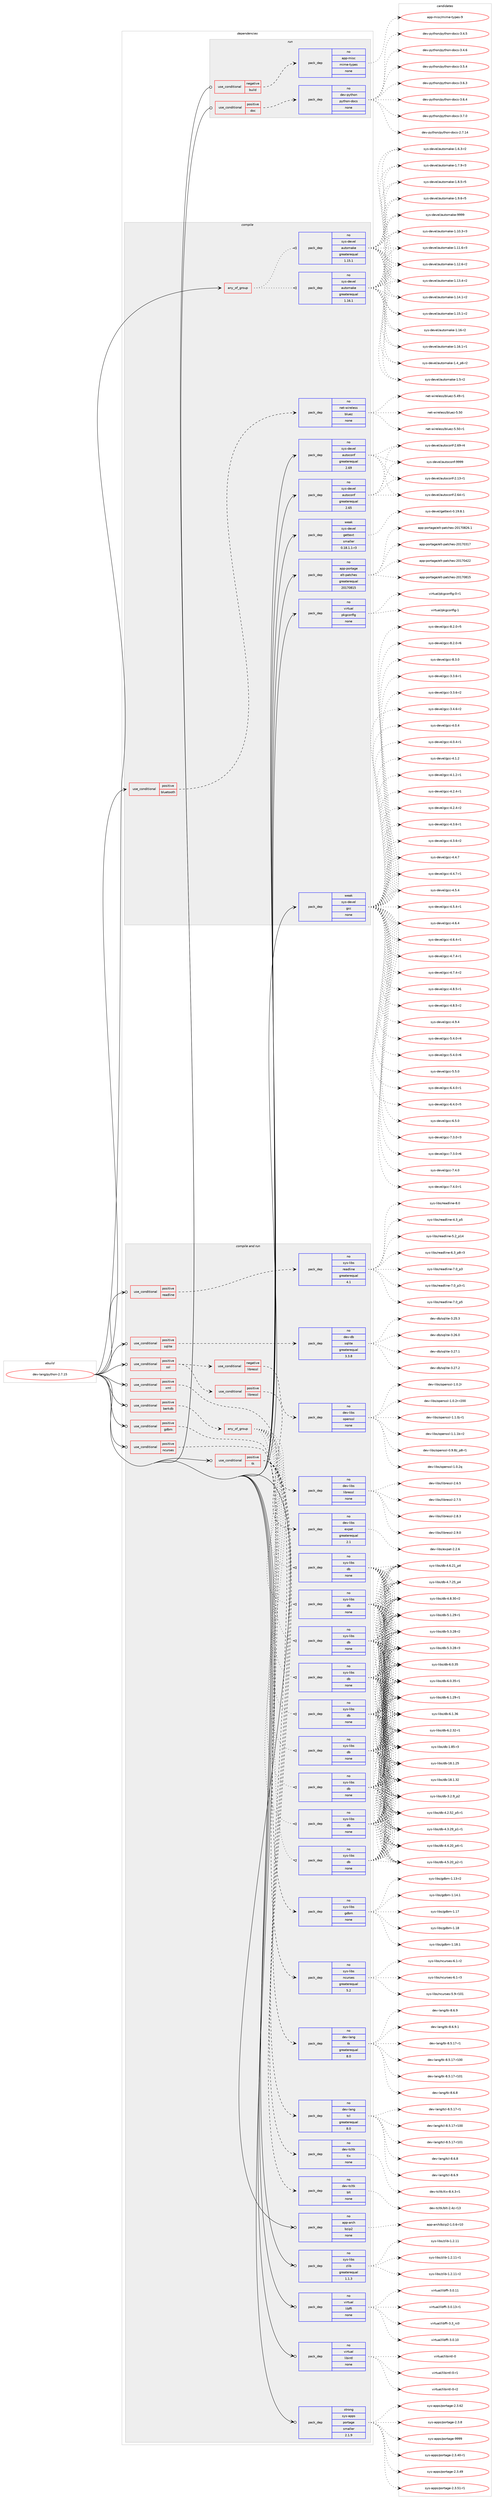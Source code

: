 digraph prolog {

# *************
# Graph options
# *************

newrank=true;
concentrate=true;
compound=true;
graph [rankdir=LR,fontname=Helvetica,fontsize=10,ranksep=1.5];#, ranksep=2.5, nodesep=0.2];
edge  [arrowhead=vee];
node  [fontname=Helvetica,fontsize=10];

# **********
# The ebuild
# **********

subgraph cluster_leftcol {
color=gray;
rank=same;
label=<<i>ebuild</i>>;
id [label="dev-lang/python-2.7.15", color=red, width=4, href="../dev-lang/python-2.7.15.svg"];
}

# ****************
# The dependencies
# ****************

subgraph cluster_midcol {
color=gray;
label=<<i>dependencies</i>>;
subgraph cluster_compile {
fillcolor="#eeeeee";
style=filled;
label=<<i>compile</i>>;
subgraph any22016 {
dependency1361482 [label=<<TABLE BORDER="0" CELLBORDER="1" CELLSPACING="0" CELLPADDING="4"><TR><TD CELLPADDING="10">any_of_group</TD></TR></TABLE>>, shape=none, color=red];subgraph pack974380 {
dependency1361483 [label=<<TABLE BORDER="0" CELLBORDER="1" CELLSPACING="0" CELLPADDING="4" WIDTH="220"><TR><TD ROWSPAN="6" CELLPADDING="30">pack_dep</TD></TR><TR><TD WIDTH="110">no</TD></TR><TR><TD>sys-devel</TD></TR><TR><TD>automake</TD></TR><TR><TD>greaterequal</TD></TR><TR><TD>1.16.1</TD></TR></TABLE>>, shape=none, color=blue];
}
dependency1361482:e -> dependency1361483:w [weight=20,style="dotted",arrowhead="oinv"];
subgraph pack974381 {
dependency1361484 [label=<<TABLE BORDER="0" CELLBORDER="1" CELLSPACING="0" CELLPADDING="4" WIDTH="220"><TR><TD ROWSPAN="6" CELLPADDING="30">pack_dep</TD></TR><TR><TD WIDTH="110">no</TD></TR><TR><TD>sys-devel</TD></TR><TR><TD>automake</TD></TR><TR><TD>greaterequal</TD></TR><TR><TD>1.15.1</TD></TR></TABLE>>, shape=none, color=blue];
}
dependency1361482:e -> dependency1361484:w [weight=20,style="dotted",arrowhead="oinv"];
}
id:e -> dependency1361482:w [weight=20,style="solid",arrowhead="vee"];
subgraph cond364534 {
dependency1361485 [label=<<TABLE BORDER="0" CELLBORDER="1" CELLSPACING="0" CELLPADDING="4"><TR><TD ROWSPAN="3" CELLPADDING="10">use_conditional</TD></TR><TR><TD>positive</TD></TR><TR><TD>bluetooth</TD></TR></TABLE>>, shape=none, color=red];
subgraph pack974382 {
dependency1361486 [label=<<TABLE BORDER="0" CELLBORDER="1" CELLSPACING="0" CELLPADDING="4" WIDTH="220"><TR><TD ROWSPAN="6" CELLPADDING="30">pack_dep</TD></TR><TR><TD WIDTH="110">no</TD></TR><TR><TD>net-wireless</TD></TR><TR><TD>bluez</TD></TR><TR><TD>none</TD></TR><TR><TD></TD></TR></TABLE>>, shape=none, color=blue];
}
dependency1361485:e -> dependency1361486:w [weight=20,style="dashed",arrowhead="vee"];
}
id:e -> dependency1361485:w [weight=20,style="solid",arrowhead="vee"];
subgraph pack974383 {
dependency1361487 [label=<<TABLE BORDER="0" CELLBORDER="1" CELLSPACING="0" CELLPADDING="4" WIDTH="220"><TR><TD ROWSPAN="6" CELLPADDING="30">pack_dep</TD></TR><TR><TD WIDTH="110">no</TD></TR><TR><TD>app-portage</TD></TR><TR><TD>elt-patches</TD></TR><TR><TD>greaterequal</TD></TR><TR><TD>20170815</TD></TR></TABLE>>, shape=none, color=blue];
}
id:e -> dependency1361487:w [weight=20,style="solid",arrowhead="vee"];
subgraph pack974384 {
dependency1361488 [label=<<TABLE BORDER="0" CELLBORDER="1" CELLSPACING="0" CELLPADDING="4" WIDTH="220"><TR><TD ROWSPAN="6" CELLPADDING="30">pack_dep</TD></TR><TR><TD WIDTH="110">no</TD></TR><TR><TD>sys-devel</TD></TR><TR><TD>autoconf</TD></TR><TR><TD>greaterequal</TD></TR><TR><TD>2.65</TD></TR></TABLE>>, shape=none, color=blue];
}
id:e -> dependency1361488:w [weight=20,style="solid",arrowhead="vee"];
subgraph pack974385 {
dependency1361489 [label=<<TABLE BORDER="0" CELLBORDER="1" CELLSPACING="0" CELLPADDING="4" WIDTH="220"><TR><TD ROWSPAN="6" CELLPADDING="30">pack_dep</TD></TR><TR><TD WIDTH="110">no</TD></TR><TR><TD>sys-devel</TD></TR><TR><TD>autoconf</TD></TR><TR><TD>greaterequal</TD></TR><TR><TD>2.69</TD></TR></TABLE>>, shape=none, color=blue];
}
id:e -> dependency1361489:w [weight=20,style="solid",arrowhead="vee"];
subgraph pack974386 {
dependency1361490 [label=<<TABLE BORDER="0" CELLBORDER="1" CELLSPACING="0" CELLPADDING="4" WIDTH="220"><TR><TD ROWSPAN="6" CELLPADDING="30">pack_dep</TD></TR><TR><TD WIDTH="110">no</TD></TR><TR><TD>virtual</TD></TR><TR><TD>pkgconfig</TD></TR><TR><TD>none</TD></TR><TR><TD></TD></TR></TABLE>>, shape=none, color=blue];
}
id:e -> dependency1361490:w [weight=20,style="solid",arrowhead="vee"];
subgraph pack974387 {
dependency1361491 [label=<<TABLE BORDER="0" CELLBORDER="1" CELLSPACING="0" CELLPADDING="4" WIDTH="220"><TR><TD ROWSPAN="6" CELLPADDING="30">pack_dep</TD></TR><TR><TD WIDTH="110">weak</TD></TR><TR><TD>sys-devel</TD></TR><TR><TD>gcc</TD></TR><TR><TD>none</TD></TR><TR><TD></TD></TR></TABLE>>, shape=none, color=blue];
}
id:e -> dependency1361491:w [weight=20,style="solid",arrowhead="vee"];
subgraph pack974388 {
dependency1361492 [label=<<TABLE BORDER="0" CELLBORDER="1" CELLSPACING="0" CELLPADDING="4" WIDTH="220"><TR><TD ROWSPAN="6" CELLPADDING="30">pack_dep</TD></TR><TR><TD WIDTH="110">weak</TD></TR><TR><TD>sys-devel</TD></TR><TR><TD>gettext</TD></TR><TR><TD>smaller</TD></TR><TR><TD>0.18.1.1-r3</TD></TR></TABLE>>, shape=none, color=blue];
}
id:e -> dependency1361492:w [weight=20,style="solid",arrowhead="vee"];
}
subgraph cluster_compileandrun {
fillcolor="#eeeeee";
style=filled;
label=<<i>compile and run</i>>;
subgraph cond364535 {
dependency1361493 [label=<<TABLE BORDER="0" CELLBORDER="1" CELLSPACING="0" CELLPADDING="4"><TR><TD ROWSPAN="3" CELLPADDING="10">use_conditional</TD></TR><TR><TD>positive</TD></TR><TR><TD>berkdb</TD></TR></TABLE>>, shape=none, color=red];
subgraph any22017 {
dependency1361494 [label=<<TABLE BORDER="0" CELLBORDER="1" CELLSPACING="0" CELLPADDING="4"><TR><TD CELLPADDING="10">any_of_group</TD></TR></TABLE>>, shape=none, color=red];subgraph pack974389 {
dependency1361495 [label=<<TABLE BORDER="0" CELLBORDER="1" CELLSPACING="0" CELLPADDING="4" WIDTH="220"><TR><TD ROWSPAN="6" CELLPADDING="30">pack_dep</TD></TR><TR><TD WIDTH="110">no</TD></TR><TR><TD>sys-libs</TD></TR><TR><TD>db</TD></TR><TR><TD>none</TD></TR><TR><TD></TD></TR></TABLE>>, shape=none, color=blue];
}
dependency1361494:e -> dependency1361495:w [weight=20,style="dotted",arrowhead="oinv"];
subgraph pack974390 {
dependency1361496 [label=<<TABLE BORDER="0" CELLBORDER="1" CELLSPACING="0" CELLPADDING="4" WIDTH="220"><TR><TD ROWSPAN="6" CELLPADDING="30">pack_dep</TD></TR><TR><TD WIDTH="110">no</TD></TR><TR><TD>sys-libs</TD></TR><TR><TD>db</TD></TR><TR><TD>none</TD></TR><TR><TD></TD></TR></TABLE>>, shape=none, color=blue];
}
dependency1361494:e -> dependency1361496:w [weight=20,style="dotted",arrowhead="oinv"];
subgraph pack974391 {
dependency1361497 [label=<<TABLE BORDER="0" CELLBORDER="1" CELLSPACING="0" CELLPADDING="4" WIDTH="220"><TR><TD ROWSPAN="6" CELLPADDING="30">pack_dep</TD></TR><TR><TD WIDTH="110">no</TD></TR><TR><TD>sys-libs</TD></TR><TR><TD>db</TD></TR><TR><TD>none</TD></TR><TR><TD></TD></TR></TABLE>>, shape=none, color=blue];
}
dependency1361494:e -> dependency1361497:w [weight=20,style="dotted",arrowhead="oinv"];
subgraph pack974392 {
dependency1361498 [label=<<TABLE BORDER="0" CELLBORDER="1" CELLSPACING="0" CELLPADDING="4" WIDTH="220"><TR><TD ROWSPAN="6" CELLPADDING="30">pack_dep</TD></TR><TR><TD WIDTH="110">no</TD></TR><TR><TD>sys-libs</TD></TR><TR><TD>db</TD></TR><TR><TD>none</TD></TR><TR><TD></TD></TR></TABLE>>, shape=none, color=blue];
}
dependency1361494:e -> dependency1361498:w [weight=20,style="dotted",arrowhead="oinv"];
subgraph pack974393 {
dependency1361499 [label=<<TABLE BORDER="0" CELLBORDER="1" CELLSPACING="0" CELLPADDING="4" WIDTH="220"><TR><TD ROWSPAN="6" CELLPADDING="30">pack_dep</TD></TR><TR><TD WIDTH="110">no</TD></TR><TR><TD>sys-libs</TD></TR><TR><TD>db</TD></TR><TR><TD>none</TD></TR><TR><TD></TD></TR></TABLE>>, shape=none, color=blue];
}
dependency1361494:e -> dependency1361499:w [weight=20,style="dotted",arrowhead="oinv"];
subgraph pack974394 {
dependency1361500 [label=<<TABLE BORDER="0" CELLBORDER="1" CELLSPACING="0" CELLPADDING="4" WIDTH="220"><TR><TD ROWSPAN="6" CELLPADDING="30">pack_dep</TD></TR><TR><TD WIDTH="110">no</TD></TR><TR><TD>sys-libs</TD></TR><TR><TD>db</TD></TR><TR><TD>none</TD></TR><TR><TD></TD></TR></TABLE>>, shape=none, color=blue];
}
dependency1361494:e -> dependency1361500:w [weight=20,style="dotted",arrowhead="oinv"];
subgraph pack974395 {
dependency1361501 [label=<<TABLE BORDER="0" CELLBORDER="1" CELLSPACING="0" CELLPADDING="4" WIDTH="220"><TR><TD ROWSPAN="6" CELLPADDING="30">pack_dep</TD></TR><TR><TD WIDTH="110">no</TD></TR><TR><TD>sys-libs</TD></TR><TR><TD>db</TD></TR><TR><TD>none</TD></TR><TR><TD></TD></TR></TABLE>>, shape=none, color=blue];
}
dependency1361494:e -> dependency1361501:w [weight=20,style="dotted",arrowhead="oinv"];
subgraph pack974396 {
dependency1361502 [label=<<TABLE BORDER="0" CELLBORDER="1" CELLSPACING="0" CELLPADDING="4" WIDTH="220"><TR><TD ROWSPAN="6" CELLPADDING="30">pack_dep</TD></TR><TR><TD WIDTH="110">no</TD></TR><TR><TD>sys-libs</TD></TR><TR><TD>db</TD></TR><TR><TD>none</TD></TR><TR><TD></TD></TR></TABLE>>, shape=none, color=blue];
}
dependency1361494:e -> dependency1361502:w [weight=20,style="dotted",arrowhead="oinv"];
subgraph pack974397 {
dependency1361503 [label=<<TABLE BORDER="0" CELLBORDER="1" CELLSPACING="0" CELLPADDING="4" WIDTH="220"><TR><TD ROWSPAN="6" CELLPADDING="30">pack_dep</TD></TR><TR><TD WIDTH="110">no</TD></TR><TR><TD>sys-libs</TD></TR><TR><TD>db</TD></TR><TR><TD>none</TD></TR><TR><TD></TD></TR></TABLE>>, shape=none, color=blue];
}
dependency1361494:e -> dependency1361503:w [weight=20,style="dotted",arrowhead="oinv"];
}
dependency1361493:e -> dependency1361494:w [weight=20,style="dashed",arrowhead="vee"];
}
id:e -> dependency1361493:w [weight=20,style="solid",arrowhead="odotvee"];
subgraph cond364536 {
dependency1361504 [label=<<TABLE BORDER="0" CELLBORDER="1" CELLSPACING="0" CELLPADDING="4"><TR><TD ROWSPAN="3" CELLPADDING="10">use_conditional</TD></TR><TR><TD>positive</TD></TR><TR><TD>gdbm</TD></TR></TABLE>>, shape=none, color=red];
subgraph pack974398 {
dependency1361505 [label=<<TABLE BORDER="0" CELLBORDER="1" CELLSPACING="0" CELLPADDING="4" WIDTH="220"><TR><TD ROWSPAN="6" CELLPADDING="30">pack_dep</TD></TR><TR><TD WIDTH="110">no</TD></TR><TR><TD>sys-libs</TD></TR><TR><TD>gdbm</TD></TR><TR><TD>none</TD></TR><TR><TD></TD></TR></TABLE>>, shape=none, color=blue];
}
dependency1361504:e -> dependency1361505:w [weight=20,style="dashed",arrowhead="vee"];
}
id:e -> dependency1361504:w [weight=20,style="solid",arrowhead="odotvee"];
subgraph cond364537 {
dependency1361506 [label=<<TABLE BORDER="0" CELLBORDER="1" CELLSPACING="0" CELLPADDING="4"><TR><TD ROWSPAN="3" CELLPADDING="10">use_conditional</TD></TR><TR><TD>positive</TD></TR><TR><TD>ncurses</TD></TR></TABLE>>, shape=none, color=red];
subgraph pack974399 {
dependency1361507 [label=<<TABLE BORDER="0" CELLBORDER="1" CELLSPACING="0" CELLPADDING="4" WIDTH="220"><TR><TD ROWSPAN="6" CELLPADDING="30">pack_dep</TD></TR><TR><TD WIDTH="110">no</TD></TR><TR><TD>sys-libs</TD></TR><TR><TD>ncurses</TD></TR><TR><TD>greaterequal</TD></TR><TR><TD>5.2</TD></TR></TABLE>>, shape=none, color=blue];
}
dependency1361506:e -> dependency1361507:w [weight=20,style="dashed",arrowhead="vee"];
}
id:e -> dependency1361506:w [weight=20,style="solid",arrowhead="odotvee"];
subgraph cond364538 {
dependency1361508 [label=<<TABLE BORDER="0" CELLBORDER="1" CELLSPACING="0" CELLPADDING="4"><TR><TD ROWSPAN="3" CELLPADDING="10">use_conditional</TD></TR><TR><TD>positive</TD></TR><TR><TD>readline</TD></TR></TABLE>>, shape=none, color=red];
subgraph pack974400 {
dependency1361509 [label=<<TABLE BORDER="0" CELLBORDER="1" CELLSPACING="0" CELLPADDING="4" WIDTH="220"><TR><TD ROWSPAN="6" CELLPADDING="30">pack_dep</TD></TR><TR><TD WIDTH="110">no</TD></TR><TR><TD>sys-libs</TD></TR><TR><TD>readline</TD></TR><TR><TD>greaterequal</TD></TR><TR><TD>4.1</TD></TR></TABLE>>, shape=none, color=blue];
}
dependency1361508:e -> dependency1361509:w [weight=20,style="dashed",arrowhead="vee"];
}
id:e -> dependency1361508:w [weight=20,style="solid",arrowhead="odotvee"];
subgraph cond364539 {
dependency1361510 [label=<<TABLE BORDER="0" CELLBORDER="1" CELLSPACING="0" CELLPADDING="4"><TR><TD ROWSPAN="3" CELLPADDING="10">use_conditional</TD></TR><TR><TD>positive</TD></TR><TR><TD>sqlite</TD></TR></TABLE>>, shape=none, color=red];
subgraph pack974401 {
dependency1361511 [label=<<TABLE BORDER="0" CELLBORDER="1" CELLSPACING="0" CELLPADDING="4" WIDTH="220"><TR><TD ROWSPAN="6" CELLPADDING="30">pack_dep</TD></TR><TR><TD WIDTH="110">no</TD></TR><TR><TD>dev-db</TD></TR><TR><TD>sqlite</TD></TR><TR><TD>greaterequal</TD></TR><TR><TD>3.3.8</TD></TR></TABLE>>, shape=none, color=blue];
}
dependency1361510:e -> dependency1361511:w [weight=20,style="dashed",arrowhead="vee"];
}
id:e -> dependency1361510:w [weight=20,style="solid",arrowhead="odotvee"];
subgraph cond364540 {
dependency1361512 [label=<<TABLE BORDER="0" CELLBORDER="1" CELLSPACING="0" CELLPADDING="4"><TR><TD ROWSPAN="3" CELLPADDING="10">use_conditional</TD></TR><TR><TD>positive</TD></TR><TR><TD>ssl</TD></TR></TABLE>>, shape=none, color=red];
subgraph cond364541 {
dependency1361513 [label=<<TABLE BORDER="0" CELLBORDER="1" CELLSPACING="0" CELLPADDING="4"><TR><TD ROWSPAN="3" CELLPADDING="10">use_conditional</TD></TR><TR><TD>negative</TD></TR><TR><TD>libressl</TD></TR></TABLE>>, shape=none, color=red];
subgraph pack974402 {
dependency1361514 [label=<<TABLE BORDER="0" CELLBORDER="1" CELLSPACING="0" CELLPADDING="4" WIDTH="220"><TR><TD ROWSPAN="6" CELLPADDING="30">pack_dep</TD></TR><TR><TD WIDTH="110">no</TD></TR><TR><TD>dev-libs</TD></TR><TR><TD>openssl</TD></TR><TR><TD>none</TD></TR><TR><TD></TD></TR></TABLE>>, shape=none, color=blue];
}
dependency1361513:e -> dependency1361514:w [weight=20,style="dashed",arrowhead="vee"];
}
dependency1361512:e -> dependency1361513:w [weight=20,style="dashed",arrowhead="vee"];
subgraph cond364542 {
dependency1361515 [label=<<TABLE BORDER="0" CELLBORDER="1" CELLSPACING="0" CELLPADDING="4"><TR><TD ROWSPAN="3" CELLPADDING="10">use_conditional</TD></TR><TR><TD>positive</TD></TR><TR><TD>libressl</TD></TR></TABLE>>, shape=none, color=red];
subgraph pack974403 {
dependency1361516 [label=<<TABLE BORDER="0" CELLBORDER="1" CELLSPACING="0" CELLPADDING="4" WIDTH="220"><TR><TD ROWSPAN="6" CELLPADDING="30">pack_dep</TD></TR><TR><TD WIDTH="110">no</TD></TR><TR><TD>dev-libs</TD></TR><TR><TD>libressl</TD></TR><TR><TD>none</TD></TR><TR><TD></TD></TR></TABLE>>, shape=none, color=blue];
}
dependency1361515:e -> dependency1361516:w [weight=20,style="dashed",arrowhead="vee"];
}
dependency1361512:e -> dependency1361515:w [weight=20,style="dashed",arrowhead="vee"];
}
id:e -> dependency1361512:w [weight=20,style="solid",arrowhead="odotvee"];
subgraph cond364543 {
dependency1361517 [label=<<TABLE BORDER="0" CELLBORDER="1" CELLSPACING="0" CELLPADDING="4"><TR><TD ROWSPAN="3" CELLPADDING="10">use_conditional</TD></TR><TR><TD>positive</TD></TR><TR><TD>tk</TD></TR></TABLE>>, shape=none, color=red];
subgraph pack974404 {
dependency1361518 [label=<<TABLE BORDER="0" CELLBORDER="1" CELLSPACING="0" CELLPADDING="4" WIDTH="220"><TR><TD ROWSPAN="6" CELLPADDING="30">pack_dep</TD></TR><TR><TD WIDTH="110">no</TD></TR><TR><TD>dev-lang</TD></TR><TR><TD>tcl</TD></TR><TR><TD>greaterequal</TD></TR><TR><TD>8.0</TD></TR></TABLE>>, shape=none, color=blue];
}
dependency1361517:e -> dependency1361518:w [weight=20,style="dashed",arrowhead="vee"];
subgraph pack974405 {
dependency1361519 [label=<<TABLE BORDER="0" CELLBORDER="1" CELLSPACING="0" CELLPADDING="4" WIDTH="220"><TR><TD ROWSPAN="6" CELLPADDING="30">pack_dep</TD></TR><TR><TD WIDTH="110">no</TD></TR><TR><TD>dev-lang</TD></TR><TR><TD>tk</TD></TR><TR><TD>greaterequal</TD></TR><TR><TD>8.0</TD></TR></TABLE>>, shape=none, color=blue];
}
dependency1361517:e -> dependency1361519:w [weight=20,style="dashed",arrowhead="vee"];
subgraph pack974406 {
dependency1361520 [label=<<TABLE BORDER="0" CELLBORDER="1" CELLSPACING="0" CELLPADDING="4" WIDTH="220"><TR><TD ROWSPAN="6" CELLPADDING="30">pack_dep</TD></TR><TR><TD WIDTH="110">no</TD></TR><TR><TD>dev-tcltk</TD></TR><TR><TD>blt</TD></TR><TR><TD>none</TD></TR><TR><TD></TD></TR></TABLE>>, shape=none, color=blue];
}
dependency1361517:e -> dependency1361520:w [weight=20,style="dashed",arrowhead="vee"];
subgraph pack974407 {
dependency1361521 [label=<<TABLE BORDER="0" CELLBORDER="1" CELLSPACING="0" CELLPADDING="4" WIDTH="220"><TR><TD ROWSPAN="6" CELLPADDING="30">pack_dep</TD></TR><TR><TD WIDTH="110">no</TD></TR><TR><TD>dev-tcltk</TD></TR><TR><TD>tix</TD></TR><TR><TD>none</TD></TR><TR><TD></TD></TR></TABLE>>, shape=none, color=blue];
}
dependency1361517:e -> dependency1361521:w [weight=20,style="dashed",arrowhead="vee"];
}
id:e -> dependency1361517:w [weight=20,style="solid",arrowhead="odotvee"];
subgraph cond364544 {
dependency1361522 [label=<<TABLE BORDER="0" CELLBORDER="1" CELLSPACING="0" CELLPADDING="4"><TR><TD ROWSPAN="3" CELLPADDING="10">use_conditional</TD></TR><TR><TD>positive</TD></TR><TR><TD>xml</TD></TR></TABLE>>, shape=none, color=red];
subgraph pack974408 {
dependency1361523 [label=<<TABLE BORDER="0" CELLBORDER="1" CELLSPACING="0" CELLPADDING="4" WIDTH="220"><TR><TD ROWSPAN="6" CELLPADDING="30">pack_dep</TD></TR><TR><TD WIDTH="110">no</TD></TR><TR><TD>dev-libs</TD></TR><TR><TD>expat</TD></TR><TR><TD>greaterequal</TD></TR><TR><TD>2.1</TD></TR></TABLE>>, shape=none, color=blue];
}
dependency1361522:e -> dependency1361523:w [weight=20,style="dashed",arrowhead="vee"];
}
id:e -> dependency1361522:w [weight=20,style="solid",arrowhead="odotvee"];
subgraph pack974409 {
dependency1361524 [label=<<TABLE BORDER="0" CELLBORDER="1" CELLSPACING="0" CELLPADDING="4" WIDTH="220"><TR><TD ROWSPAN="6" CELLPADDING="30">pack_dep</TD></TR><TR><TD WIDTH="110">no</TD></TR><TR><TD>app-arch</TD></TR><TR><TD>bzip2</TD></TR><TR><TD>none</TD></TR><TR><TD></TD></TR></TABLE>>, shape=none, color=blue];
}
id:e -> dependency1361524:w [weight=20,style="solid",arrowhead="odotvee"];
subgraph pack974410 {
dependency1361525 [label=<<TABLE BORDER="0" CELLBORDER="1" CELLSPACING="0" CELLPADDING="4" WIDTH="220"><TR><TD ROWSPAN="6" CELLPADDING="30">pack_dep</TD></TR><TR><TD WIDTH="110">no</TD></TR><TR><TD>sys-libs</TD></TR><TR><TD>zlib</TD></TR><TR><TD>greaterequal</TD></TR><TR><TD>1.1.3</TD></TR></TABLE>>, shape=none, color=blue];
}
id:e -> dependency1361525:w [weight=20,style="solid",arrowhead="odotvee"];
subgraph pack974411 {
dependency1361526 [label=<<TABLE BORDER="0" CELLBORDER="1" CELLSPACING="0" CELLPADDING="4" WIDTH="220"><TR><TD ROWSPAN="6" CELLPADDING="30">pack_dep</TD></TR><TR><TD WIDTH="110">no</TD></TR><TR><TD>virtual</TD></TR><TR><TD>libffi</TD></TR><TR><TD>none</TD></TR><TR><TD></TD></TR></TABLE>>, shape=none, color=blue];
}
id:e -> dependency1361526:w [weight=20,style="solid",arrowhead="odotvee"];
subgraph pack974412 {
dependency1361527 [label=<<TABLE BORDER="0" CELLBORDER="1" CELLSPACING="0" CELLPADDING="4" WIDTH="220"><TR><TD ROWSPAN="6" CELLPADDING="30">pack_dep</TD></TR><TR><TD WIDTH="110">no</TD></TR><TR><TD>virtual</TD></TR><TR><TD>libintl</TD></TR><TR><TD>none</TD></TR><TR><TD></TD></TR></TABLE>>, shape=none, color=blue];
}
id:e -> dependency1361527:w [weight=20,style="solid",arrowhead="odotvee"];
subgraph pack974413 {
dependency1361528 [label=<<TABLE BORDER="0" CELLBORDER="1" CELLSPACING="0" CELLPADDING="4" WIDTH="220"><TR><TD ROWSPAN="6" CELLPADDING="30">pack_dep</TD></TR><TR><TD WIDTH="110">strong</TD></TR><TR><TD>sys-apps</TD></TR><TR><TD>portage</TD></TR><TR><TD>smaller</TD></TR><TR><TD>2.1.9</TD></TR></TABLE>>, shape=none, color=blue];
}
id:e -> dependency1361528:w [weight=20,style="solid",arrowhead="odotvee"];
}
subgraph cluster_run {
fillcolor="#eeeeee";
style=filled;
label=<<i>run</i>>;
subgraph cond364545 {
dependency1361529 [label=<<TABLE BORDER="0" CELLBORDER="1" CELLSPACING="0" CELLPADDING="4"><TR><TD ROWSPAN="3" CELLPADDING="10">use_conditional</TD></TR><TR><TD>negative</TD></TR><TR><TD>build</TD></TR></TABLE>>, shape=none, color=red];
subgraph pack974414 {
dependency1361530 [label=<<TABLE BORDER="0" CELLBORDER="1" CELLSPACING="0" CELLPADDING="4" WIDTH="220"><TR><TD ROWSPAN="6" CELLPADDING="30">pack_dep</TD></TR><TR><TD WIDTH="110">no</TD></TR><TR><TD>app-misc</TD></TR><TR><TD>mime-types</TD></TR><TR><TD>none</TD></TR><TR><TD></TD></TR></TABLE>>, shape=none, color=blue];
}
dependency1361529:e -> dependency1361530:w [weight=20,style="dashed",arrowhead="vee"];
}
id:e -> dependency1361529:w [weight=20,style="solid",arrowhead="odot"];
subgraph cond364546 {
dependency1361531 [label=<<TABLE BORDER="0" CELLBORDER="1" CELLSPACING="0" CELLPADDING="4"><TR><TD ROWSPAN="3" CELLPADDING="10">use_conditional</TD></TR><TR><TD>positive</TD></TR><TR><TD>doc</TD></TR></TABLE>>, shape=none, color=red];
subgraph pack974415 {
dependency1361532 [label=<<TABLE BORDER="0" CELLBORDER="1" CELLSPACING="0" CELLPADDING="4" WIDTH="220"><TR><TD ROWSPAN="6" CELLPADDING="30">pack_dep</TD></TR><TR><TD WIDTH="110">no</TD></TR><TR><TD>dev-python</TD></TR><TR><TD>python-docs</TD></TR><TR><TD>none</TD></TR><TR><TD></TD></TR></TABLE>>, shape=none, color=blue];
}
dependency1361531:e -> dependency1361532:w [weight=20,style="dashed",arrowhead="vee"];
}
id:e -> dependency1361531:w [weight=20,style="solid",arrowhead="odot"];
}
}

# **************
# The candidates
# **************

subgraph cluster_choices {
rank=same;
color=gray;
label=<<i>candidates</i>>;

subgraph choice974380 {
color=black;
nodesep=1;
choice11512111545100101118101108479711711611110997107101454946494846514511451 [label="sys-devel/automake-1.10.3-r3", color=red, width=4,href="../sys-devel/automake-1.10.3-r3.svg"];
choice11512111545100101118101108479711711611110997107101454946494946544511451 [label="sys-devel/automake-1.11.6-r3", color=red, width=4,href="../sys-devel/automake-1.11.6-r3.svg"];
choice11512111545100101118101108479711711611110997107101454946495046544511450 [label="sys-devel/automake-1.12.6-r2", color=red, width=4,href="../sys-devel/automake-1.12.6-r2.svg"];
choice11512111545100101118101108479711711611110997107101454946495146524511450 [label="sys-devel/automake-1.13.4-r2", color=red, width=4,href="../sys-devel/automake-1.13.4-r2.svg"];
choice11512111545100101118101108479711711611110997107101454946495246494511450 [label="sys-devel/automake-1.14.1-r2", color=red, width=4,href="../sys-devel/automake-1.14.1-r2.svg"];
choice11512111545100101118101108479711711611110997107101454946495346494511450 [label="sys-devel/automake-1.15.1-r2", color=red, width=4,href="../sys-devel/automake-1.15.1-r2.svg"];
choice1151211154510010111810110847971171161111099710710145494649544511450 [label="sys-devel/automake-1.16-r2", color=red, width=4,href="../sys-devel/automake-1.16-r2.svg"];
choice11512111545100101118101108479711711611110997107101454946495446494511449 [label="sys-devel/automake-1.16.1-r1", color=red, width=4,href="../sys-devel/automake-1.16.1-r1.svg"];
choice115121115451001011181011084797117116111109971071014549465295112544511450 [label="sys-devel/automake-1.4_p6-r2", color=red, width=4,href="../sys-devel/automake-1.4_p6-r2.svg"];
choice11512111545100101118101108479711711611110997107101454946534511450 [label="sys-devel/automake-1.5-r2", color=red, width=4,href="../sys-devel/automake-1.5-r2.svg"];
choice115121115451001011181011084797117116111109971071014549465446514511450 [label="sys-devel/automake-1.6.3-r2", color=red, width=4,href="../sys-devel/automake-1.6.3-r2.svg"];
choice115121115451001011181011084797117116111109971071014549465546574511451 [label="sys-devel/automake-1.7.9-r3", color=red, width=4,href="../sys-devel/automake-1.7.9-r3.svg"];
choice115121115451001011181011084797117116111109971071014549465646534511453 [label="sys-devel/automake-1.8.5-r5", color=red, width=4,href="../sys-devel/automake-1.8.5-r5.svg"];
choice115121115451001011181011084797117116111109971071014549465746544511453 [label="sys-devel/automake-1.9.6-r5", color=red, width=4,href="../sys-devel/automake-1.9.6-r5.svg"];
choice115121115451001011181011084797117116111109971071014557575757 [label="sys-devel/automake-9999", color=red, width=4,href="../sys-devel/automake-9999.svg"];
dependency1361483:e -> choice11512111545100101118101108479711711611110997107101454946494846514511451:w [style=dotted,weight="100"];
dependency1361483:e -> choice11512111545100101118101108479711711611110997107101454946494946544511451:w [style=dotted,weight="100"];
dependency1361483:e -> choice11512111545100101118101108479711711611110997107101454946495046544511450:w [style=dotted,weight="100"];
dependency1361483:e -> choice11512111545100101118101108479711711611110997107101454946495146524511450:w [style=dotted,weight="100"];
dependency1361483:e -> choice11512111545100101118101108479711711611110997107101454946495246494511450:w [style=dotted,weight="100"];
dependency1361483:e -> choice11512111545100101118101108479711711611110997107101454946495346494511450:w [style=dotted,weight="100"];
dependency1361483:e -> choice1151211154510010111810110847971171161111099710710145494649544511450:w [style=dotted,weight="100"];
dependency1361483:e -> choice11512111545100101118101108479711711611110997107101454946495446494511449:w [style=dotted,weight="100"];
dependency1361483:e -> choice115121115451001011181011084797117116111109971071014549465295112544511450:w [style=dotted,weight="100"];
dependency1361483:e -> choice11512111545100101118101108479711711611110997107101454946534511450:w [style=dotted,weight="100"];
dependency1361483:e -> choice115121115451001011181011084797117116111109971071014549465446514511450:w [style=dotted,weight="100"];
dependency1361483:e -> choice115121115451001011181011084797117116111109971071014549465546574511451:w [style=dotted,weight="100"];
dependency1361483:e -> choice115121115451001011181011084797117116111109971071014549465646534511453:w [style=dotted,weight="100"];
dependency1361483:e -> choice115121115451001011181011084797117116111109971071014549465746544511453:w [style=dotted,weight="100"];
dependency1361483:e -> choice115121115451001011181011084797117116111109971071014557575757:w [style=dotted,weight="100"];
}
subgraph choice974381 {
color=black;
nodesep=1;
choice11512111545100101118101108479711711611110997107101454946494846514511451 [label="sys-devel/automake-1.10.3-r3", color=red, width=4,href="../sys-devel/automake-1.10.3-r3.svg"];
choice11512111545100101118101108479711711611110997107101454946494946544511451 [label="sys-devel/automake-1.11.6-r3", color=red, width=4,href="../sys-devel/automake-1.11.6-r3.svg"];
choice11512111545100101118101108479711711611110997107101454946495046544511450 [label="sys-devel/automake-1.12.6-r2", color=red, width=4,href="../sys-devel/automake-1.12.6-r2.svg"];
choice11512111545100101118101108479711711611110997107101454946495146524511450 [label="sys-devel/automake-1.13.4-r2", color=red, width=4,href="../sys-devel/automake-1.13.4-r2.svg"];
choice11512111545100101118101108479711711611110997107101454946495246494511450 [label="sys-devel/automake-1.14.1-r2", color=red, width=4,href="../sys-devel/automake-1.14.1-r2.svg"];
choice11512111545100101118101108479711711611110997107101454946495346494511450 [label="sys-devel/automake-1.15.1-r2", color=red, width=4,href="../sys-devel/automake-1.15.1-r2.svg"];
choice1151211154510010111810110847971171161111099710710145494649544511450 [label="sys-devel/automake-1.16-r2", color=red, width=4,href="../sys-devel/automake-1.16-r2.svg"];
choice11512111545100101118101108479711711611110997107101454946495446494511449 [label="sys-devel/automake-1.16.1-r1", color=red, width=4,href="../sys-devel/automake-1.16.1-r1.svg"];
choice115121115451001011181011084797117116111109971071014549465295112544511450 [label="sys-devel/automake-1.4_p6-r2", color=red, width=4,href="../sys-devel/automake-1.4_p6-r2.svg"];
choice11512111545100101118101108479711711611110997107101454946534511450 [label="sys-devel/automake-1.5-r2", color=red, width=4,href="../sys-devel/automake-1.5-r2.svg"];
choice115121115451001011181011084797117116111109971071014549465446514511450 [label="sys-devel/automake-1.6.3-r2", color=red, width=4,href="../sys-devel/automake-1.6.3-r2.svg"];
choice115121115451001011181011084797117116111109971071014549465546574511451 [label="sys-devel/automake-1.7.9-r3", color=red, width=4,href="../sys-devel/automake-1.7.9-r3.svg"];
choice115121115451001011181011084797117116111109971071014549465646534511453 [label="sys-devel/automake-1.8.5-r5", color=red, width=4,href="../sys-devel/automake-1.8.5-r5.svg"];
choice115121115451001011181011084797117116111109971071014549465746544511453 [label="sys-devel/automake-1.9.6-r5", color=red, width=4,href="../sys-devel/automake-1.9.6-r5.svg"];
choice115121115451001011181011084797117116111109971071014557575757 [label="sys-devel/automake-9999", color=red, width=4,href="../sys-devel/automake-9999.svg"];
dependency1361484:e -> choice11512111545100101118101108479711711611110997107101454946494846514511451:w [style=dotted,weight="100"];
dependency1361484:e -> choice11512111545100101118101108479711711611110997107101454946494946544511451:w [style=dotted,weight="100"];
dependency1361484:e -> choice11512111545100101118101108479711711611110997107101454946495046544511450:w [style=dotted,weight="100"];
dependency1361484:e -> choice11512111545100101118101108479711711611110997107101454946495146524511450:w [style=dotted,weight="100"];
dependency1361484:e -> choice11512111545100101118101108479711711611110997107101454946495246494511450:w [style=dotted,weight="100"];
dependency1361484:e -> choice11512111545100101118101108479711711611110997107101454946495346494511450:w [style=dotted,weight="100"];
dependency1361484:e -> choice1151211154510010111810110847971171161111099710710145494649544511450:w [style=dotted,weight="100"];
dependency1361484:e -> choice11512111545100101118101108479711711611110997107101454946495446494511449:w [style=dotted,weight="100"];
dependency1361484:e -> choice115121115451001011181011084797117116111109971071014549465295112544511450:w [style=dotted,weight="100"];
dependency1361484:e -> choice11512111545100101118101108479711711611110997107101454946534511450:w [style=dotted,weight="100"];
dependency1361484:e -> choice115121115451001011181011084797117116111109971071014549465446514511450:w [style=dotted,weight="100"];
dependency1361484:e -> choice115121115451001011181011084797117116111109971071014549465546574511451:w [style=dotted,weight="100"];
dependency1361484:e -> choice115121115451001011181011084797117116111109971071014549465646534511453:w [style=dotted,weight="100"];
dependency1361484:e -> choice115121115451001011181011084797117116111109971071014549465746544511453:w [style=dotted,weight="100"];
dependency1361484:e -> choice115121115451001011181011084797117116111109971071014557575757:w [style=dotted,weight="100"];
}
subgraph choice974382 {
color=black;
nodesep=1;
choice11010111645119105114101108101115115479810811710112245534652574511449 [label="net-wireless/bluez-5.49-r1", color=red, width=4,href="../net-wireless/bluez-5.49-r1.svg"];
choice1101011164511910511410110810111511547981081171011224553465348 [label="net-wireless/bluez-5.50", color=red, width=4,href="../net-wireless/bluez-5.50.svg"];
choice11010111645119105114101108101115115479810811710112245534653484511449 [label="net-wireless/bluez-5.50-r1", color=red, width=4,href="../net-wireless/bluez-5.50-r1.svg"];
dependency1361486:e -> choice11010111645119105114101108101115115479810811710112245534652574511449:w [style=dotted,weight="100"];
dependency1361486:e -> choice1101011164511910511410110810111511547981081171011224553465348:w [style=dotted,weight="100"];
dependency1361486:e -> choice11010111645119105114101108101115115479810811710112245534653484511449:w [style=dotted,weight="100"];
}
subgraph choice974383 {
color=black;
nodesep=1;
choice97112112451121111141169710310147101108116451129711699104101115455048495548514955 [label="app-portage/elt-patches-20170317", color=red, width=4,href="../app-portage/elt-patches-20170317.svg"];
choice97112112451121111141169710310147101108116451129711699104101115455048495548525050 [label="app-portage/elt-patches-20170422", color=red, width=4,href="../app-portage/elt-patches-20170422.svg"];
choice97112112451121111141169710310147101108116451129711699104101115455048495548564953 [label="app-portage/elt-patches-20170815", color=red, width=4,href="../app-portage/elt-patches-20170815.svg"];
choice971121124511211111411697103101471011081164511297116991041011154550484955485650544649 [label="app-portage/elt-patches-20170826.1", color=red, width=4,href="../app-portage/elt-patches-20170826.1.svg"];
dependency1361487:e -> choice97112112451121111141169710310147101108116451129711699104101115455048495548514955:w [style=dotted,weight="100"];
dependency1361487:e -> choice97112112451121111141169710310147101108116451129711699104101115455048495548525050:w [style=dotted,weight="100"];
dependency1361487:e -> choice97112112451121111141169710310147101108116451129711699104101115455048495548564953:w [style=dotted,weight="100"];
dependency1361487:e -> choice971121124511211111411697103101471011081164511297116991041011154550484955485650544649:w [style=dotted,weight="100"];
}
subgraph choice974384 {
color=black;
nodesep=1;
choice1151211154510010111810110847971171161119911111010245504649514511449 [label="sys-devel/autoconf-2.13-r1", color=red, width=4,href="../sys-devel/autoconf-2.13-r1.svg"];
choice1151211154510010111810110847971171161119911111010245504654524511449 [label="sys-devel/autoconf-2.64-r1", color=red, width=4,href="../sys-devel/autoconf-2.64-r1.svg"];
choice1151211154510010111810110847971171161119911111010245504654574511452 [label="sys-devel/autoconf-2.69-r4", color=red, width=4,href="../sys-devel/autoconf-2.69-r4.svg"];
choice115121115451001011181011084797117116111991111101024557575757 [label="sys-devel/autoconf-9999", color=red, width=4,href="../sys-devel/autoconf-9999.svg"];
dependency1361488:e -> choice1151211154510010111810110847971171161119911111010245504649514511449:w [style=dotted,weight="100"];
dependency1361488:e -> choice1151211154510010111810110847971171161119911111010245504654524511449:w [style=dotted,weight="100"];
dependency1361488:e -> choice1151211154510010111810110847971171161119911111010245504654574511452:w [style=dotted,weight="100"];
dependency1361488:e -> choice115121115451001011181011084797117116111991111101024557575757:w [style=dotted,weight="100"];
}
subgraph choice974385 {
color=black;
nodesep=1;
choice1151211154510010111810110847971171161119911111010245504649514511449 [label="sys-devel/autoconf-2.13-r1", color=red, width=4,href="../sys-devel/autoconf-2.13-r1.svg"];
choice1151211154510010111810110847971171161119911111010245504654524511449 [label="sys-devel/autoconf-2.64-r1", color=red, width=4,href="../sys-devel/autoconf-2.64-r1.svg"];
choice1151211154510010111810110847971171161119911111010245504654574511452 [label="sys-devel/autoconf-2.69-r4", color=red, width=4,href="../sys-devel/autoconf-2.69-r4.svg"];
choice115121115451001011181011084797117116111991111101024557575757 [label="sys-devel/autoconf-9999", color=red, width=4,href="../sys-devel/autoconf-9999.svg"];
dependency1361489:e -> choice1151211154510010111810110847971171161119911111010245504649514511449:w [style=dotted,weight="100"];
dependency1361489:e -> choice1151211154510010111810110847971171161119911111010245504654524511449:w [style=dotted,weight="100"];
dependency1361489:e -> choice1151211154510010111810110847971171161119911111010245504654574511452:w [style=dotted,weight="100"];
dependency1361489:e -> choice115121115451001011181011084797117116111991111101024557575757:w [style=dotted,weight="100"];
}
subgraph choice974386 {
color=black;
nodesep=1;
choice11810511411611797108471121071039911111010210510345484511449 [label="virtual/pkgconfig-0-r1", color=red, width=4,href="../virtual/pkgconfig-0-r1.svg"];
choice1181051141161179710847112107103991111101021051034549 [label="virtual/pkgconfig-1", color=red, width=4,href="../virtual/pkgconfig-1.svg"];
dependency1361490:e -> choice11810511411611797108471121071039911111010210510345484511449:w [style=dotted,weight="100"];
dependency1361490:e -> choice1181051141161179710847112107103991111101021051034549:w [style=dotted,weight="100"];
}
subgraph choice974387 {
color=black;
nodesep=1;
choice115121115451001011181011084710399994551465146544511449 [label="sys-devel/gcc-3.3.6-r1", color=red, width=4,href="../sys-devel/gcc-3.3.6-r1.svg"];
choice115121115451001011181011084710399994551465146544511450 [label="sys-devel/gcc-3.3.6-r2", color=red, width=4,href="../sys-devel/gcc-3.3.6-r2.svg"];
choice115121115451001011181011084710399994551465246544511450 [label="sys-devel/gcc-3.4.6-r2", color=red, width=4,href="../sys-devel/gcc-3.4.6-r2.svg"];
choice11512111545100101118101108471039999455246484652 [label="sys-devel/gcc-4.0.4", color=red, width=4,href="../sys-devel/gcc-4.0.4.svg"];
choice115121115451001011181011084710399994552464846524511449 [label="sys-devel/gcc-4.0.4-r1", color=red, width=4,href="../sys-devel/gcc-4.0.4-r1.svg"];
choice11512111545100101118101108471039999455246494650 [label="sys-devel/gcc-4.1.2", color=red, width=4,href="../sys-devel/gcc-4.1.2.svg"];
choice115121115451001011181011084710399994552464946504511449 [label="sys-devel/gcc-4.1.2-r1", color=red, width=4,href="../sys-devel/gcc-4.1.2-r1.svg"];
choice115121115451001011181011084710399994552465046524511449 [label="sys-devel/gcc-4.2.4-r1", color=red, width=4,href="../sys-devel/gcc-4.2.4-r1.svg"];
choice115121115451001011181011084710399994552465046524511450 [label="sys-devel/gcc-4.2.4-r2", color=red, width=4,href="../sys-devel/gcc-4.2.4-r2.svg"];
choice115121115451001011181011084710399994552465146544511449 [label="sys-devel/gcc-4.3.6-r1", color=red, width=4,href="../sys-devel/gcc-4.3.6-r1.svg"];
choice115121115451001011181011084710399994552465146544511450 [label="sys-devel/gcc-4.3.6-r2", color=red, width=4,href="../sys-devel/gcc-4.3.6-r2.svg"];
choice11512111545100101118101108471039999455246524655 [label="sys-devel/gcc-4.4.7", color=red, width=4,href="../sys-devel/gcc-4.4.7.svg"];
choice115121115451001011181011084710399994552465246554511449 [label="sys-devel/gcc-4.4.7-r1", color=red, width=4,href="../sys-devel/gcc-4.4.7-r1.svg"];
choice11512111545100101118101108471039999455246534652 [label="sys-devel/gcc-4.5.4", color=red, width=4,href="../sys-devel/gcc-4.5.4.svg"];
choice115121115451001011181011084710399994552465346524511449 [label="sys-devel/gcc-4.5.4-r1", color=red, width=4,href="../sys-devel/gcc-4.5.4-r1.svg"];
choice11512111545100101118101108471039999455246544652 [label="sys-devel/gcc-4.6.4", color=red, width=4,href="../sys-devel/gcc-4.6.4.svg"];
choice115121115451001011181011084710399994552465446524511449 [label="sys-devel/gcc-4.6.4-r1", color=red, width=4,href="../sys-devel/gcc-4.6.4-r1.svg"];
choice115121115451001011181011084710399994552465546524511449 [label="sys-devel/gcc-4.7.4-r1", color=red, width=4,href="../sys-devel/gcc-4.7.4-r1.svg"];
choice115121115451001011181011084710399994552465546524511450 [label="sys-devel/gcc-4.7.4-r2", color=red, width=4,href="../sys-devel/gcc-4.7.4-r2.svg"];
choice115121115451001011181011084710399994552465646534511449 [label="sys-devel/gcc-4.8.5-r1", color=red, width=4,href="../sys-devel/gcc-4.8.5-r1.svg"];
choice115121115451001011181011084710399994552465646534511450 [label="sys-devel/gcc-4.8.5-r2", color=red, width=4,href="../sys-devel/gcc-4.8.5-r2.svg"];
choice11512111545100101118101108471039999455246574652 [label="sys-devel/gcc-4.9.4", color=red, width=4,href="../sys-devel/gcc-4.9.4.svg"];
choice115121115451001011181011084710399994553465246484511452 [label="sys-devel/gcc-5.4.0-r4", color=red, width=4,href="../sys-devel/gcc-5.4.0-r4.svg"];
choice115121115451001011181011084710399994553465246484511454 [label="sys-devel/gcc-5.4.0-r6", color=red, width=4,href="../sys-devel/gcc-5.4.0-r6.svg"];
choice11512111545100101118101108471039999455346534648 [label="sys-devel/gcc-5.5.0", color=red, width=4,href="../sys-devel/gcc-5.5.0.svg"];
choice115121115451001011181011084710399994554465246484511449 [label="sys-devel/gcc-6.4.0-r1", color=red, width=4,href="../sys-devel/gcc-6.4.0-r1.svg"];
choice115121115451001011181011084710399994554465246484511453 [label="sys-devel/gcc-6.4.0-r5", color=red, width=4,href="../sys-devel/gcc-6.4.0-r5.svg"];
choice11512111545100101118101108471039999455446534648 [label="sys-devel/gcc-6.5.0", color=red, width=4,href="../sys-devel/gcc-6.5.0.svg"];
choice115121115451001011181011084710399994555465146484511451 [label="sys-devel/gcc-7.3.0-r3", color=red, width=4,href="../sys-devel/gcc-7.3.0-r3.svg"];
choice115121115451001011181011084710399994555465146484511454 [label="sys-devel/gcc-7.3.0-r6", color=red, width=4,href="../sys-devel/gcc-7.3.0-r6.svg"];
choice11512111545100101118101108471039999455546524648 [label="sys-devel/gcc-7.4.0", color=red, width=4,href="../sys-devel/gcc-7.4.0.svg"];
choice115121115451001011181011084710399994555465246484511449 [label="sys-devel/gcc-7.4.0-r1", color=red, width=4,href="../sys-devel/gcc-7.4.0-r1.svg"];
choice115121115451001011181011084710399994556465046484511453 [label="sys-devel/gcc-8.2.0-r5", color=red, width=4,href="../sys-devel/gcc-8.2.0-r5.svg"];
choice115121115451001011181011084710399994556465046484511454 [label="sys-devel/gcc-8.2.0-r6", color=red, width=4,href="../sys-devel/gcc-8.2.0-r6.svg"];
choice11512111545100101118101108471039999455646514648 [label="sys-devel/gcc-8.3.0", color=red, width=4,href="../sys-devel/gcc-8.3.0.svg"];
dependency1361491:e -> choice115121115451001011181011084710399994551465146544511449:w [style=dotted,weight="100"];
dependency1361491:e -> choice115121115451001011181011084710399994551465146544511450:w [style=dotted,weight="100"];
dependency1361491:e -> choice115121115451001011181011084710399994551465246544511450:w [style=dotted,weight="100"];
dependency1361491:e -> choice11512111545100101118101108471039999455246484652:w [style=dotted,weight="100"];
dependency1361491:e -> choice115121115451001011181011084710399994552464846524511449:w [style=dotted,weight="100"];
dependency1361491:e -> choice11512111545100101118101108471039999455246494650:w [style=dotted,weight="100"];
dependency1361491:e -> choice115121115451001011181011084710399994552464946504511449:w [style=dotted,weight="100"];
dependency1361491:e -> choice115121115451001011181011084710399994552465046524511449:w [style=dotted,weight="100"];
dependency1361491:e -> choice115121115451001011181011084710399994552465046524511450:w [style=dotted,weight="100"];
dependency1361491:e -> choice115121115451001011181011084710399994552465146544511449:w [style=dotted,weight="100"];
dependency1361491:e -> choice115121115451001011181011084710399994552465146544511450:w [style=dotted,weight="100"];
dependency1361491:e -> choice11512111545100101118101108471039999455246524655:w [style=dotted,weight="100"];
dependency1361491:e -> choice115121115451001011181011084710399994552465246554511449:w [style=dotted,weight="100"];
dependency1361491:e -> choice11512111545100101118101108471039999455246534652:w [style=dotted,weight="100"];
dependency1361491:e -> choice115121115451001011181011084710399994552465346524511449:w [style=dotted,weight="100"];
dependency1361491:e -> choice11512111545100101118101108471039999455246544652:w [style=dotted,weight="100"];
dependency1361491:e -> choice115121115451001011181011084710399994552465446524511449:w [style=dotted,weight="100"];
dependency1361491:e -> choice115121115451001011181011084710399994552465546524511449:w [style=dotted,weight="100"];
dependency1361491:e -> choice115121115451001011181011084710399994552465546524511450:w [style=dotted,weight="100"];
dependency1361491:e -> choice115121115451001011181011084710399994552465646534511449:w [style=dotted,weight="100"];
dependency1361491:e -> choice115121115451001011181011084710399994552465646534511450:w [style=dotted,weight="100"];
dependency1361491:e -> choice11512111545100101118101108471039999455246574652:w [style=dotted,weight="100"];
dependency1361491:e -> choice115121115451001011181011084710399994553465246484511452:w [style=dotted,weight="100"];
dependency1361491:e -> choice115121115451001011181011084710399994553465246484511454:w [style=dotted,weight="100"];
dependency1361491:e -> choice11512111545100101118101108471039999455346534648:w [style=dotted,weight="100"];
dependency1361491:e -> choice115121115451001011181011084710399994554465246484511449:w [style=dotted,weight="100"];
dependency1361491:e -> choice115121115451001011181011084710399994554465246484511453:w [style=dotted,weight="100"];
dependency1361491:e -> choice11512111545100101118101108471039999455446534648:w [style=dotted,weight="100"];
dependency1361491:e -> choice115121115451001011181011084710399994555465146484511451:w [style=dotted,weight="100"];
dependency1361491:e -> choice115121115451001011181011084710399994555465146484511454:w [style=dotted,weight="100"];
dependency1361491:e -> choice11512111545100101118101108471039999455546524648:w [style=dotted,weight="100"];
dependency1361491:e -> choice115121115451001011181011084710399994555465246484511449:w [style=dotted,weight="100"];
dependency1361491:e -> choice115121115451001011181011084710399994556465046484511453:w [style=dotted,weight="100"];
dependency1361491:e -> choice115121115451001011181011084710399994556465046484511454:w [style=dotted,weight="100"];
dependency1361491:e -> choice11512111545100101118101108471039999455646514648:w [style=dotted,weight="100"];
}
subgraph choice974388 {
color=black;
nodesep=1;
choice1151211154510010111810110847103101116116101120116454846495746564649 [label="sys-devel/gettext-0.19.8.1", color=red, width=4,href="../sys-devel/gettext-0.19.8.1.svg"];
dependency1361492:e -> choice1151211154510010111810110847103101116116101120116454846495746564649:w [style=dotted,weight="100"];
}
subgraph choice974389 {
color=black;
nodesep=1;
choice1151211154510810598115471009845494656534511451 [label="sys-libs/db-1.85-r3", color=red, width=4,href="../sys-libs/db-1.85-r3.svg"];
choice115121115451081059811547100984549564649465053 [label="sys-libs/db-18.1.25", color=red, width=4,href="../sys-libs/db-18.1.25.svg"];
choice115121115451081059811547100984549564649465150 [label="sys-libs/db-18.1.32", color=red, width=4,href="../sys-libs/db-18.1.32.svg"];
choice115121115451081059811547100984551465046579511250 [label="sys-libs/db-3.2.9_p2", color=red, width=4,href="../sys-libs/db-3.2.9_p2.svg"];
choice115121115451081059811547100984552465046535095112534511449 [label="sys-libs/db-4.2.52_p5-r1", color=red, width=4,href="../sys-libs/db-4.2.52_p5-r1.svg"];
choice115121115451081059811547100984552465146505795112494511449 [label="sys-libs/db-4.3.29_p1-r1", color=red, width=4,href="../sys-libs/db-4.3.29_p1-r1.svg"];
choice115121115451081059811547100984552465246504895112524511449 [label="sys-libs/db-4.4.20_p4-r1", color=red, width=4,href="../sys-libs/db-4.4.20_p4-r1.svg"];
choice115121115451081059811547100984552465346504895112504511449 [label="sys-libs/db-4.5.20_p2-r1", color=red, width=4,href="../sys-libs/db-4.5.20_p2-r1.svg"];
choice11512111545108105981154710098455246544650499511252 [label="sys-libs/db-4.6.21_p4", color=red, width=4,href="../sys-libs/db-4.6.21_p4.svg"];
choice11512111545108105981154710098455246554650539511252 [label="sys-libs/db-4.7.25_p4", color=red, width=4,href="../sys-libs/db-4.7.25_p4.svg"];
choice11512111545108105981154710098455246564651484511450 [label="sys-libs/db-4.8.30-r2", color=red, width=4,href="../sys-libs/db-4.8.30-r2.svg"];
choice11512111545108105981154710098455346494650574511449 [label="sys-libs/db-5.1.29-r1", color=red, width=4,href="../sys-libs/db-5.1.29-r1.svg"];
choice11512111545108105981154710098455346514650564511450 [label="sys-libs/db-5.3.28-r2", color=red, width=4,href="../sys-libs/db-5.3.28-r2.svg"];
choice11512111545108105981154710098455346514650564511451 [label="sys-libs/db-5.3.28-r3", color=red, width=4,href="../sys-libs/db-5.3.28-r3.svg"];
choice1151211154510810598115471009845544648465153 [label="sys-libs/db-6.0.35", color=red, width=4,href="../sys-libs/db-6.0.35.svg"];
choice11512111545108105981154710098455446484651534511449 [label="sys-libs/db-6.0.35-r1", color=red, width=4,href="../sys-libs/db-6.0.35-r1.svg"];
choice11512111545108105981154710098455446494650574511449 [label="sys-libs/db-6.1.29-r1", color=red, width=4,href="../sys-libs/db-6.1.29-r1.svg"];
choice1151211154510810598115471009845544649465154 [label="sys-libs/db-6.1.36", color=red, width=4,href="../sys-libs/db-6.1.36.svg"];
choice11512111545108105981154710098455446504651504511449 [label="sys-libs/db-6.2.32-r1", color=red, width=4,href="../sys-libs/db-6.2.32-r1.svg"];
dependency1361495:e -> choice1151211154510810598115471009845494656534511451:w [style=dotted,weight="100"];
dependency1361495:e -> choice115121115451081059811547100984549564649465053:w [style=dotted,weight="100"];
dependency1361495:e -> choice115121115451081059811547100984549564649465150:w [style=dotted,weight="100"];
dependency1361495:e -> choice115121115451081059811547100984551465046579511250:w [style=dotted,weight="100"];
dependency1361495:e -> choice115121115451081059811547100984552465046535095112534511449:w [style=dotted,weight="100"];
dependency1361495:e -> choice115121115451081059811547100984552465146505795112494511449:w [style=dotted,weight="100"];
dependency1361495:e -> choice115121115451081059811547100984552465246504895112524511449:w [style=dotted,weight="100"];
dependency1361495:e -> choice115121115451081059811547100984552465346504895112504511449:w [style=dotted,weight="100"];
dependency1361495:e -> choice11512111545108105981154710098455246544650499511252:w [style=dotted,weight="100"];
dependency1361495:e -> choice11512111545108105981154710098455246554650539511252:w [style=dotted,weight="100"];
dependency1361495:e -> choice11512111545108105981154710098455246564651484511450:w [style=dotted,weight="100"];
dependency1361495:e -> choice11512111545108105981154710098455346494650574511449:w [style=dotted,weight="100"];
dependency1361495:e -> choice11512111545108105981154710098455346514650564511450:w [style=dotted,weight="100"];
dependency1361495:e -> choice11512111545108105981154710098455346514650564511451:w [style=dotted,weight="100"];
dependency1361495:e -> choice1151211154510810598115471009845544648465153:w [style=dotted,weight="100"];
dependency1361495:e -> choice11512111545108105981154710098455446484651534511449:w [style=dotted,weight="100"];
dependency1361495:e -> choice11512111545108105981154710098455446494650574511449:w [style=dotted,weight="100"];
dependency1361495:e -> choice1151211154510810598115471009845544649465154:w [style=dotted,weight="100"];
dependency1361495:e -> choice11512111545108105981154710098455446504651504511449:w [style=dotted,weight="100"];
}
subgraph choice974390 {
color=black;
nodesep=1;
choice1151211154510810598115471009845494656534511451 [label="sys-libs/db-1.85-r3", color=red, width=4,href="../sys-libs/db-1.85-r3.svg"];
choice115121115451081059811547100984549564649465053 [label="sys-libs/db-18.1.25", color=red, width=4,href="../sys-libs/db-18.1.25.svg"];
choice115121115451081059811547100984549564649465150 [label="sys-libs/db-18.1.32", color=red, width=4,href="../sys-libs/db-18.1.32.svg"];
choice115121115451081059811547100984551465046579511250 [label="sys-libs/db-3.2.9_p2", color=red, width=4,href="../sys-libs/db-3.2.9_p2.svg"];
choice115121115451081059811547100984552465046535095112534511449 [label="sys-libs/db-4.2.52_p5-r1", color=red, width=4,href="../sys-libs/db-4.2.52_p5-r1.svg"];
choice115121115451081059811547100984552465146505795112494511449 [label="sys-libs/db-4.3.29_p1-r1", color=red, width=4,href="../sys-libs/db-4.3.29_p1-r1.svg"];
choice115121115451081059811547100984552465246504895112524511449 [label="sys-libs/db-4.4.20_p4-r1", color=red, width=4,href="../sys-libs/db-4.4.20_p4-r1.svg"];
choice115121115451081059811547100984552465346504895112504511449 [label="sys-libs/db-4.5.20_p2-r1", color=red, width=4,href="../sys-libs/db-4.5.20_p2-r1.svg"];
choice11512111545108105981154710098455246544650499511252 [label="sys-libs/db-4.6.21_p4", color=red, width=4,href="../sys-libs/db-4.6.21_p4.svg"];
choice11512111545108105981154710098455246554650539511252 [label="sys-libs/db-4.7.25_p4", color=red, width=4,href="../sys-libs/db-4.7.25_p4.svg"];
choice11512111545108105981154710098455246564651484511450 [label="sys-libs/db-4.8.30-r2", color=red, width=4,href="../sys-libs/db-4.8.30-r2.svg"];
choice11512111545108105981154710098455346494650574511449 [label="sys-libs/db-5.1.29-r1", color=red, width=4,href="../sys-libs/db-5.1.29-r1.svg"];
choice11512111545108105981154710098455346514650564511450 [label="sys-libs/db-5.3.28-r2", color=red, width=4,href="../sys-libs/db-5.3.28-r2.svg"];
choice11512111545108105981154710098455346514650564511451 [label="sys-libs/db-5.3.28-r3", color=red, width=4,href="../sys-libs/db-5.3.28-r3.svg"];
choice1151211154510810598115471009845544648465153 [label="sys-libs/db-6.0.35", color=red, width=4,href="../sys-libs/db-6.0.35.svg"];
choice11512111545108105981154710098455446484651534511449 [label="sys-libs/db-6.0.35-r1", color=red, width=4,href="../sys-libs/db-6.0.35-r1.svg"];
choice11512111545108105981154710098455446494650574511449 [label="sys-libs/db-6.1.29-r1", color=red, width=4,href="../sys-libs/db-6.1.29-r1.svg"];
choice1151211154510810598115471009845544649465154 [label="sys-libs/db-6.1.36", color=red, width=4,href="../sys-libs/db-6.1.36.svg"];
choice11512111545108105981154710098455446504651504511449 [label="sys-libs/db-6.2.32-r1", color=red, width=4,href="../sys-libs/db-6.2.32-r1.svg"];
dependency1361496:e -> choice1151211154510810598115471009845494656534511451:w [style=dotted,weight="100"];
dependency1361496:e -> choice115121115451081059811547100984549564649465053:w [style=dotted,weight="100"];
dependency1361496:e -> choice115121115451081059811547100984549564649465150:w [style=dotted,weight="100"];
dependency1361496:e -> choice115121115451081059811547100984551465046579511250:w [style=dotted,weight="100"];
dependency1361496:e -> choice115121115451081059811547100984552465046535095112534511449:w [style=dotted,weight="100"];
dependency1361496:e -> choice115121115451081059811547100984552465146505795112494511449:w [style=dotted,weight="100"];
dependency1361496:e -> choice115121115451081059811547100984552465246504895112524511449:w [style=dotted,weight="100"];
dependency1361496:e -> choice115121115451081059811547100984552465346504895112504511449:w [style=dotted,weight="100"];
dependency1361496:e -> choice11512111545108105981154710098455246544650499511252:w [style=dotted,weight="100"];
dependency1361496:e -> choice11512111545108105981154710098455246554650539511252:w [style=dotted,weight="100"];
dependency1361496:e -> choice11512111545108105981154710098455246564651484511450:w [style=dotted,weight="100"];
dependency1361496:e -> choice11512111545108105981154710098455346494650574511449:w [style=dotted,weight="100"];
dependency1361496:e -> choice11512111545108105981154710098455346514650564511450:w [style=dotted,weight="100"];
dependency1361496:e -> choice11512111545108105981154710098455346514650564511451:w [style=dotted,weight="100"];
dependency1361496:e -> choice1151211154510810598115471009845544648465153:w [style=dotted,weight="100"];
dependency1361496:e -> choice11512111545108105981154710098455446484651534511449:w [style=dotted,weight="100"];
dependency1361496:e -> choice11512111545108105981154710098455446494650574511449:w [style=dotted,weight="100"];
dependency1361496:e -> choice1151211154510810598115471009845544649465154:w [style=dotted,weight="100"];
dependency1361496:e -> choice11512111545108105981154710098455446504651504511449:w [style=dotted,weight="100"];
}
subgraph choice974391 {
color=black;
nodesep=1;
choice1151211154510810598115471009845494656534511451 [label="sys-libs/db-1.85-r3", color=red, width=4,href="../sys-libs/db-1.85-r3.svg"];
choice115121115451081059811547100984549564649465053 [label="sys-libs/db-18.1.25", color=red, width=4,href="../sys-libs/db-18.1.25.svg"];
choice115121115451081059811547100984549564649465150 [label="sys-libs/db-18.1.32", color=red, width=4,href="../sys-libs/db-18.1.32.svg"];
choice115121115451081059811547100984551465046579511250 [label="sys-libs/db-3.2.9_p2", color=red, width=4,href="../sys-libs/db-3.2.9_p2.svg"];
choice115121115451081059811547100984552465046535095112534511449 [label="sys-libs/db-4.2.52_p5-r1", color=red, width=4,href="../sys-libs/db-4.2.52_p5-r1.svg"];
choice115121115451081059811547100984552465146505795112494511449 [label="sys-libs/db-4.3.29_p1-r1", color=red, width=4,href="../sys-libs/db-4.3.29_p1-r1.svg"];
choice115121115451081059811547100984552465246504895112524511449 [label="sys-libs/db-4.4.20_p4-r1", color=red, width=4,href="../sys-libs/db-4.4.20_p4-r1.svg"];
choice115121115451081059811547100984552465346504895112504511449 [label="sys-libs/db-4.5.20_p2-r1", color=red, width=4,href="../sys-libs/db-4.5.20_p2-r1.svg"];
choice11512111545108105981154710098455246544650499511252 [label="sys-libs/db-4.6.21_p4", color=red, width=4,href="../sys-libs/db-4.6.21_p4.svg"];
choice11512111545108105981154710098455246554650539511252 [label="sys-libs/db-4.7.25_p4", color=red, width=4,href="../sys-libs/db-4.7.25_p4.svg"];
choice11512111545108105981154710098455246564651484511450 [label="sys-libs/db-4.8.30-r2", color=red, width=4,href="../sys-libs/db-4.8.30-r2.svg"];
choice11512111545108105981154710098455346494650574511449 [label="sys-libs/db-5.1.29-r1", color=red, width=4,href="../sys-libs/db-5.1.29-r1.svg"];
choice11512111545108105981154710098455346514650564511450 [label="sys-libs/db-5.3.28-r2", color=red, width=4,href="../sys-libs/db-5.3.28-r2.svg"];
choice11512111545108105981154710098455346514650564511451 [label="sys-libs/db-5.3.28-r3", color=red, width=4,href="../sys-libs/db-5.3.28-r3.svg"];
choice1151211154510810598115471009845544648465153 [label="sys-libs/db-6.0.35", color=red, width=4,href="../sys-libs/db-6.0.35.svg"];
choice11512111545108105981154710098455446484651534511449 [label="sys-libs/db-6.0.35-r1", color=red, width=4,href="../sys-libs/db-6.0.35-r1.svg"];
choice11512111545108105981154710098455446494650574511449 [label="sys-libs/db-6.1.29-r1", color=red, width=4,href="../sys-libs/db-6.1.29-r1.svg"];
choice1151211154510810598115471009845544649465154 [label="sys-libs/db-6.1.36", color=red, width=4,href="../sys-libs/db-6.1.36.svg"];
choice11512111545108105981154710098455446504651504511449 [label="sys-libs/db-6.2.32-r1", color=red, width=4,href="../sys-libs/db-6.2.32-r1.svg"];
dependency1361497:e -> choice1151211154510810598115471009845494656534511451:w [style=dotted,weight="100"];
dependency1361497:e -> choice115121115451081059811547100984549564649465053:w [style=dotted,weight="100"];
dependency1361497:e -> choice115121115451081059811547100984549564649465150:w [style=dotted,weight="100"];
dependency1361497:e -> choice115121115451081059811547100984551465046579511250:w [style=dotted,weight="100"];
dependency1361497:e -> choice115121115451081059811547100984552465046535095112534511449:w [style=dotted,weight="100"];
dependency1361497:e -> choice115121115451081059811547100984552465146505795112494511449:w [style=dotted,weight="100"];
dependency1361497:e -> choice115121115451081059811547100984552465246504895112524511449:w [style=dotted,weight="100"];
dependency1361497:e -> choice115121115451081059811547100984552465346504895112504511449:w [style=dotted,weight="100"];
dependency1361497:e -> choice11512111545108105981154710098455246544650499511252:w [style=dotted,weight="100"];
dependency1361497:e -> choice11512111545108105981154710098455246554650539511252:w [style=dotted,weight="100"];
dependency1361497:e -> choice11512111545108105981154710098455246564651484511450:w [style=dotted,weight="100"];
dependency1361497:e -> choice11512111545108105981154710098455346494650574511449:w [style=dotted,weight="100"];
dependency1361497:e -> choice11512111545108105981154710098455346514650564511450:w [style=dotted,weight="100"];
dependency1361497:e -> choice11512111545108105981154710098455346514650564511451:w [style=dotted,weight="100"];
dependency1361497:e -> choice1151211154510810598115471009845544648465153:w [style=dotted,weight="100"];
dependency1361497:e -> choice11512111545108105981154710098455446484651534511449:w [style=dotted,weight="100"];
dependency1361497:e -> choice11512111545108105981154710098455446494650574511449:w [style=dotted,weight="100"];
dependency1361497:e -> choice1151211154510810598115471009845544649465154:w [style=dotted,weight="100"];
dependency1361497:e -> choice11512111545108105981154710098455446504651504511449:w [style=dotted,weight="100"];
}
subgraph choice974392 {
color=black;
nodesep=1;
choice1151211154510810598115471009845494656534511451 [label="sys-libs/db-1.85-r3", color=red, width=4,href="../sys-libs/db-1.85-r3.svg"];
choice115121115451081059811547100984549564649465053 [label="sys-libs/db-18.1.25", color=red, width=4,href="../sys-libs/db-18.1.25.svg"];
choice115121115451081059811547100984549564649465150 [label="sys-libs/db-18.1.32", color=red, width=4,href="../sys-libs/db-18.1.32.svg"];
choice115121115451081059811547100984551465046579511250 [label="sys-libs/db-3.2.9_p2", color=red, width=4,href="../sys-libs/db-3.2.9_p2.svg"];
choice115121115451081059811547100984552465046535095112534511449 [label="sys-libs/db-4.2.52_p5-r1", color=red, width=4,href="../sys-libs/db-4.2.52_p5-r1.svg"];
choice115121115451081059811547100984552465146505795112494511449 [label="sys-libs/db-4.3.29_p1-r1", color=red, width=4,href="../sys-libs/db-4.3.29_p1-r1.svg"];
choice115121115451081059811547100984552465246504895112524511449 [label="sys-libs/db-4.4.20_p4-r1", color=red, width=4,href="../sys-libs/db-4.4.20_p4-r1.svg"];
choice115121115451081059811547100984552465346504895112504511449 [label="sys-libs/db-4.5.20_p2-r1", color=red, width=4,href="../sys-libs/db-4.5.20_p2-r1.svg"];
choice11512111545108105981154710098455246544650499511252 [label="sys-libs/db-4.6.21_p4", color=red, width=4,href="../sys-libs/db-4.6.21_p4.svg"];
choice11512111545108105981154710098455246554650539511252 [label="sys-libs/db-4.7.25_p4", color=red, width=4,href="../sys-libs/db-4.7.25_p4.svg"];
choice11512111545108105981154710098455246564651484511450 [label="sys-libs/db-4.8.30-r2", color=red, width=4,href="../sys-libs/db-4.8.30-r2.svg"];
choice11512111545108105981154710098455346494650574511449 [label="sys-libs/db-5.1.29-r1", color=red, width=4,href="../sys-libs/db-5.1.29-r1.svg"];
choice11512111545108105981154710098455346514650564511450 [label="sys-libs/db-5.3.28-r2", color=red, width=4,href="../sys-libs/db-5.3.28-r2.svg"];
choice11512111545108105981154710098455346514650564511451 [label="sys-libs/db-5.3.28-r3", color=red, width=4,href="../sys-libs/db-5.3.28-r3.svg"];
choice1151211154510810598115471009845544648465153 [label="sys-libs/db-6.0.35", color=red, width=4,href="../sys-libs/db-6.0.35.svg"];
choice11512111545108105981154710098455446484651534511449 [label="sys-libs/db-6.0.35-r1", color=red, width=4,href="../sys-libs/db-6.0.35-r1.svg"];
choice11512111545108105981154710098455446494650574511449 [label="sys-libs/db-6.1.29-r1", color=red, width=4,href="../sys-libs/db-6.1.29-r1.svg"];
choice1151211154510810598115471009845544649465154 [label="sys-libs/db-6.1.36", color=red, width=4,href="../sys-libs/db-6.1.36.svg"];
choice11512111545108105981154710098455446504651504511449 [label="sys-libs/db-6.2.32-r1", color=red, width=4,href="../sys-libs/db-6.2.32-r1.svg"];
dependency1361498:e -> choice1151211154510810598115471009845494656534511451:w [style=dotted,weight="100"];
dependency1361498:e -> choice115121115451081059811547100984549564649465053:w [style=dotted,weight="100"];
dependency1361498:e -> choice115121115451081059811547100984549564649465150:w [style=dotted,weight="100"];
dependency1361498:e -> choice115121115451081059811547100984551465046579511250:w [style=dotted,weight="100"];
dependency1361498:e -> choice115121115451081059811547100984552465046535095112534511449:w [style=dotted,weight="100"];
dependency1361498:e -> choice115121115451081059811547100984552465146505795112494511449:w [style=dotted,weight="100"];
dependency1361498:e -> choice115121115451081059811547100984552465246504895112524511449:w [style=dotted,weight="100"];
dependency1361498:e -> choice115121115451081059811547100984552465346504895112504511449:w [style=dotted,weight="100"];
dependency1361498:e -> choice11512111545108105981154710098455246544650499511252:w [style=dotted,weight="100"];
dependency1361498:e -> choice11512111545108105981154710098455246554650539511252:w [style=dotted,weight="100"];
dependency1361498:e -> choice11512111545108105981154710098455246564651484511450:w [style=dotted,weight="100"];
dependency1361498:e -> choice11512111545108105981154710098455346494650574511449:w [style=dotted,weight="100"];
dependency1361498:e -> choice11512111545108105981154710098455346514650564511450:w [style=dotted,weight="100"];
dependency1361498:e -> choice11512111545108105981154710098455346514650564511451:w [style=dotted,weight="100"];
dependency1361498:e -> choice1151211154510810598115471009845544648465153:w [style=dotted,weight="100"];
dependency1361498:e -> choice11512111545108105981154710098455446484651534511449:w [style=dotted,weight="100"];
dependency1361498:e -> choice11512111545108105981154710098455446494650574511449:w [style=dotted,weight="100"];
dependency1361498:e -> choice1151211154510810598115471009845544649465154:w [style=dotted,weight="100"];
dependency1361498:e -> choice11512111545108105981154710098455446504651504511449:w [style=dotted,weight="100"];
}
subgraph choice974393 {
color=black;
nodesep=1;
choice1151211154510810598115471009845494656534511451 [label="sys-libs/db-1.85-r3", color=red, width=4,href="../sys-libs/db-1.85-r3.svg"];
choice115121115451081059811547100984549564649465053 [label="sys-libs/db-18.1.25", color=red, width=4,href="../sys-libs/db-18.1.25.svg"];
choice115121115451081059811547100984549564649465150 [label="sys-libs/db-18.1.32", color=red, width=4,href="../sys-libs/db-18.1.32.svg"];
choice115121115451081059811547100984551465046579511250 [label="sys-libs/db-3.2.9_p2", color=red, width=4,href="../sys-libs/db-3.2.9_p2.svg"];
choice115121115451081059811547100984552465046535095112534511449 [label="sys-libs/db-4.2.52_p5-r1", color=red, width=4,href="../sys-libs/db-4.2.52_p5-r1.svg"];
choice115121115451081059811547100984552465146505795112494511449 [label="sys-libs/db-4.3.29_p1-r1", color=red, width=4,href="../sys-libs/db-4.3.29_p1-r1.svg"];
choice115121115451081059811547100984552465246504895112524511449 [label="sys-libs/db-4.4.20_p4-r1", color=red, width=4,href="../sys-libs/db-4.4.20_p4-r1.svg"];
choice115121115451081059811547100984552465346504895112504511449 [label="sys-libs/db-4.5.20_p2-r1", color=red, width=4,href="../sys-libs/db-4.5.20_p2-r1.svg"];
choice11512111545108105981154710098455246544650499511252 [label="sys-libs/db-4.6.21_p4", color=red, width=4,href="../sys-libs/db-4.6.21_p4.svg"];
choice11512111545108105981154710098455246554650539511252 [label="sys-libs/db-4.7.25_p4", color=red, width=4,href="../sys-libs/db-4.7.25_p4.svg"];
choice11512111545108105981154710098455246564651484511450 [label="sys-libs/db-4.8.30-r2", color=red, width=4,href="../sys-libs/db-4.8.30-r2.svg"];
choice11512111545108105981154710098455346494650574511449 [label="sys-libs/db-5.1.29-r1", color=red, width=4,href="../sys-libs/db-5.1.29-r1.svg"];
choice11512111545108105981154710098455346514650564511450 [label="sys-libs/db-5.3.28-r2", color=red, width=4,href="../sys-libs/db-5.3.28-r2.svg"];
choice11512111545108105981154710098455346514650564511451 [label="sys-libs/db-5.3.28-r3", color=red, width=4,href="../sys-libs/db-5.3.28-r3.svg"];
choice1151211154510810598115471009845544648465153 [label="sys-libs/db-6.0.35", color=red, width=4,href="../sys-libs/db-6.0.35.svg"];
choice11512111545108105981154710098455446484651534511449 [label="sys-libs/db-6.0.35-r1", color=red, width=4,href="../sys-libs/db-6.0.35-r1.svg"];
choice11512111545108105981154710098455446494650574511449 [label="sys-libs/db-6.1.29-r1", color=red, width=4,href="../sys-libs/db-6.1.29-r1.svg"];
choice1151211154510810598115471009845544649465154 [label="sys-libs/db-6.1.36", color=red, width=4,href="../sys-libs/db-6.1.36.svg"];
choice11512111545108105981154710098455446504651504511449 [label="sys-libs/db-6.2.32-r1", color=red, width=4,href="../sys-libs/db-6.2.32-r1.svg"];
dependency1361499:e -> choice1151211154510810598115471009845494656534511451:w [style=dotted,weight="100"];
dependency1361499:e -> choice115121115451081059811547100984549564649465053:w [style=dotted,weight="100"];
dependency1361499:e -> choice115121115451081059811547100984549564649465150:w [style=dotted,weight="100"];
dependency1361499:e -> choice115121115451081059811547100984551465046579511250:w [style=dotted,weight="100"];
dependency1361499:e -> choice115121115451081059811547100984552465046535095112534511449:w [style=dotted,weight="100"];
dependency1361499:e -> choice115121115451081059811547100984552465146505795112494511449:w [style=dotted,weight="100"];
dependency1361499:e -> choice115121115451081059811547100984552465246504895112524511449:w [style=dotted,weight="100"];
dependency1361499:e -> choice115121115451081059811547100984552465346504895112504511449:w [style=dotted,weight="100"];
dependency1361499:e -> choice11512111545108105981154710098455246544650499511252:w [style=dotted,weight="100"];
dependency1361499:e -> choice11512111545108105981154710098455246554650539511252:w [style=dotted,weight="100"];
dependency1361499:e -> choice11512111545108105981154710098455246564651484511450:w [style=dotted,weight="100"];
dependency1361499:e -> choice11512111545108105981154710098455346494650574511449:w [style=dotted,weight="100"];
dependency1361499:e -> choice11512111545108105981154710098455346514650564511450:w [style=dotted,weight="100"];
dependency1361499:e -> choice11512111545108105981154710098455346514650564511451:w [style=dotted,weight="100"];
dependency1361499:e -> choice1151211154510810598115471009845544648465153:w [style=dotted,weight="100"];
dependency1361499:e -> choice11512111545108105981154710098455446484651534511449:w [style=dotted,weight="100"];
dependency1361499:e -> choice11512111545108105981154710098455446494650574511449:w [style=dotted,weight="100"];
dependency1361499:e -> choice1151211154510810598115471009845544649465154:w [style=dotted,weight="100"];
dependency1361499:e -> choice11512111545108105981154710098455446504651504511449:w [style=dotted,weight="100"];
}
subgraph choice974394 {
color=black;
nodesep=1;
choice1151211154510810598115471009845494656534511451 [label="sys-libs/db-1.85-r3", color=red, width=4,href="../sys-libs/db-1.85-r3.svg"];
choice115121115451081059811547100984549564649465053 [label="sys-libs/db-18.1.25", color=red, width=4,href="../sys-libs/db-18.1.25.svg"];
choice115121115451081059811547100984549564649465150 [label="sys-libs/db-18.1.32", color=red, width=4,href="../sys-libs/db-18.1.32.svg"];
choice115121115451081059811547100984551465046579511250 [label="sys-libs/db-3.2.9_p2", color=red, width=4,href="../sys-libs/db-3.2.9_p2.svg"];
choice115121115451081059811547100984552465046535095112534511449 [label="sys-libs/db-4.2.52_p5-r1", color=red, width=4,href="../sys-libs/db-4.2.52_p5-r1.svg"];
choice115121115451081059811547100984552465146505795112494511449 [label="sys-libs/db-4.3.29_p1-r1", color=red, width=4,href="../sys-libs/db-4.3.29_p1-r1.svg"];
choice115121115451081059811547100984552465246504895112524511449 [label="sys-libs/db-4.4.20_p4-r1", color=red, width=4,href="../sys-libs/db-4.4.20_p4-r1.svg"];
choice115121115451081059811547100984552465346504895112504511449 [label="sys-libs/db-4.5.20_p2-r1", color=red, width=4,href="../sys-libs/db-4.5.20_p2-r1.svg"];
choice11512111545108105981154710098455246544650499511252 [label="sys-libs/db-4.6.21_p4", color=red, width=4,href="../sys-libs/db-4.6.21_p4.svg"];
choice11512111545108105981154710098455246554650539511252 [label="sys-libs/db-4.7.25_p4", color=red, width=4,href="../sys-libs/db-4.7.25_p4.svg"];
choice11512111545108105981154710098455246564651484511450 [label="sys-libs/db-4.8.30-r2", color=red, width=4,href="../sys-libs/db-4.8.30-r2.svg"];
choice11512111545108105981154710098455346494650574511449 [label="sys-libs/db-5.1.29-r1", color=red, width=4,href="../sys-libs/db-5.1.29-r1.svg"];
choice11512111545108105981154710098455346514650564511450 [label="sys-libs/db-5.3.28-r2", color=red, width=4,href="../sys-libs/db-5.3.28-r2.svg"];
choice11512111545108105981154710098455346514650564511451 [label="sys-libs/db-5.3.28-r3", color=red, width=4,href="../sys-libs/db-5.3.28-r3.svg"];
choice1151211154510810598115471009845544648465153 [label="sys-libs/db-6.0.35", color=red, width=4,href="../sys-libs/db-6.0.35.svg"];
choice11512111545108105981154710098455446484651534511449 [label="sys-libs/db-6.0.35-r1", color=red, width=4,href="../sys-libs/db-6.0.35-r1.svg"];
choice11512111545108105981154710098455446494650574511449 [label="sys-libs/db-6.1.29-r1", color=red, width=4,href="../sys-libs/db-6.1.29-r1.svg"];
choice1151211154510810598115471009845544649465154 [label="sys-libs/db-6.1.36", color=red, width=4,href="../sys-libs/db-6.1.36.svg"];
choice11512111545108105981154710098455446504651504511449 [label="sys-libs/db-6.2.32-r1", color=red, width=4,href="../sys-libs/db-6.2.32-r1.svg"];
dependency1361500:e -> choice1151211154510810598115471009845494656534511451:w [style=dotted,weight="100"];
dependency1361500:e -> choice115121115451081059811547100984549564649465053:w [style=dotted,weight="100"];
dependency1361500:e -> choice115121115451081059811547100984549564649465150:w [style=dotted,weight="100"];
dependency1361500:e -> choice115121115451081059811547100984551465046579511250:w [style=dotted,weight="100"];
dependency1361500:e -> choice115121115451081059811547100984552465046535095112534511449:w [style=dotted,weight="100"];
dependency1361500:e -> choice115121115451081059811547100984552465146505795112494511449:w [style=dotted,weight="100"];
dependency1361500:e -> choice115121115451081059811547100984552465246504895112524511449:w [style=dotted,weight="100"];
dependency1361500:e -> choice115121115451081059811547100984552465346504895112504511449:w [style=dotted,weight="100"];
dependency1361500:e -> choice11512111545108105981154710098455246544650499511252:w [style=dotted,weight="100"];
dependency1361500:e -> choice11512111545108105981154710098455246554650539511252:w [style=dotted,weight="100"];
dependency1361500:e -> choice11512111545108105981154710098455246564651484511450:w [style=dotted,weight="100"];
dependency1361500:e -> choice11512111545108105981154710098455346494650574511449:w [style=dotted,weight="100"];
dependency1361500:e -> choice11512111545108105981154710098455346514650564511450:w [style=dotted,weight="100"];
dependency1361500:e -> choice11512111545108105981154710098455346514650564511451:w [style=dotted,weight="100"];
dependency1361500:e -> choice1151211154510810598115471009845544648465153:w [style=dotted,weight="100"];
dependency1361500:e -> choice11512111545108105981154710098455446484651534511449:w [style=dotted,weight="100"];
dependency1361500:e -> choice11512111545108105981154710098455446494650574511449:w [style=dotted,weight="100"];
dependency1361500:e -> choice1151211154510810598115471009845544649465154:w [style=dotted,weight="100"];
dependency1361500:e -> choice11512111545108105981154710098455446504651504511449:w [style=dotted,weight="100"];
}
subgraph choice974395 {
color=black;
nodesep=1;
choice1151211154510810598115471009845494656534511451 [label="sys-libs/db-1.85-r3", color=red, width=4,href="../sys-libs/db-1.85-r3.svg"];
choice115121115451081059811547100984549564649465053 [label="sys-libs/db-18.1.25", color=red, width=4,href="../sys-libs/db-18.1.25.svg"];
choice115121115451081059811547100984549564649465150 [label="sys-libs/db-18.1.32", color=red, width=4,href="../sys-libs/db-18.1.32.svg"];
choice115121115451081059811547100984551465046579511250 [label="sys-libs/db-3.2.9_p2", color=red, width=4,href="../sys-libs/db-3.2.9_p2.svg"];
choice115121115451081059811547100984552465046535095112534511449 [label="sys-libs/db-4.2.52_p5-r1", color=red, width=4,href="../sys-libs/db-4.2.52_p5-r1.svg"];
choice115121115451081059811547100984552465146505795112494511449 [label="sys-libs/db-4.3.29_p1-r1", color=red, width=4,href="../sys-libs/db-4.3.29_p1-r1.svg"];
choice115121115451081059811547100984552465246504895112524511449 [label="sys-libs/db-4.4.20_p4-r1", color=red, width=4,href="../sys-libs/db-4.4.20_p4-r1.svg"];
choice115121115451081059811547100984552465346504895112504511449 [label="sys-libs/db-4.5.20_p2-r1", color=red, width=4,href="../sys-libs/db-4.5.20_p2-r1.svg"];
choice11512111545108105981154710098455246544650499511252 [label="sys-libs/db-4.6.21_p4", color=red, width=4,href="../sys-libs/db-4.6.21_p4.svg"];
choice11512111545108105981154710098455246554650539511252 [label="sys-libs/db-4.7.25_p4", color=red, width=4,href="../sys-libs/db-4.7.25_p4.svg"];
choice11512111545108105981154710098455246564651484511450 [label="sys-libs/db-4.8.30-r2", color=red, width=4,href="../sys-libs/db-4.8.30-r2.svg"];
choice11512111545108105981154710098455346494650574511449 [label="sys-libs/db-5.1.29-r1", color=red, width=4,href="../sys-libs/db-5.1.29-r1.svg"];
choice11512111545108105981154710098455346514650564511450 [label="sys-libs/db-5.3.28-r2", color=red, width=4,href="../sys-libs/db-5.3.28-r2.svg"];
choice11512111545108105981154710098455346514650564511451 [label="sys-libs/db-5.3.28-r3", color=red, width=4,href="../sys-libs/db-5.3.28-r3.svg"];
choice1151211154510810598115471009845544648465153 [label="sys-libs/db-6.0.35", color=red, width=4,href="../sys-libs/db-6.0.35.svg"];
choice11512111545108105981154710098455446484651534511449 [label="sys-libs/db-6.0.35-r1", color=red, width=4,href="../sys-libs/db-6.0.35-r1.svg"];
choice11512111545108105981154710098455446494650574511449 [label="sys-libs/db-6.1.29-r1", color=red, width=4,href="../sys-libs/db-6.1.29-r1.svg"];
choice1151211154510810598115471009845544649465154 [label="sys-libs/db-6.1.36", color=red, width=4,href="../sys-libs/db-6.1.36.svg"];
choice11512111545108105981154710098455446504651504511449 [label="sys-libs/db-6.2.32-r1", color=red, width=4,href="../sys-libs/db-6.2.32-r1.svg"];
dependency1361501:e -> choice1151211154510810598115471009845494656534511451:w [style=dotted,weight="100"];
dependency1361501:e -> choice115121115451081059811547100984549564649465053:w [style=dotted,weight="100"];
dependency1361501:e -> choice115121115451081059811547100984549564649465150:w [style=dotted,weight="100"];
dependency1361501:e -> choice115121115451081059811547100984551465046579511250:w [style=dotted,weight="100"];
dependency1361501:e -> choice115121115451081059811547100984552465046535095112534511449:w [style=dotted,weight="100"];
dependency1361501:e -> choice115121115451081059811547100984552465146505795112494511449:w [style=dotted,weight="100"];
dependency1361501:e -> choice115121115451081059811547100984552465246504895112524511449:w [style=dotted,weight="100"];
dependency1361501:e -> choice115121115451081059811547100984552465346504895112504511449:w [style=dotted,weight="100"];
dependency1361501:e -> choice11512111545108105981154710098455246544650499511252:w [style=dotted,weight="100"];
dependency1361501:e -> choice11512111545108105981154710098455246554650539511252:w [style=dotted,weight="100"];
dependency1361501:e -> choice11512111545108105981154710098455246564651484511450:w [style=dotted,weight="100"];
dependency1361501:e -> choice11512111545108105981154710098455346494650574511449:w [style=dotted,weight="100"];
dependency1361501:e -> choice11512111545108105981154710098455346514650564511450:w [style=dotted,weight="100"];
dependency1361501:e -> choice11512111545108105981154710098455346514650564511451:w [style=dotted,weight="100"];
dependency1361501:e -> choice1151211154510810598115471009845544648465153:w [style=dotted,weight="100"];
dependency1361501:e -> choice11512111545108105981154710098455446484651534511449:w [style=dotted,weight="100"];
dependency1361501:e -> choice11512111545108105981154710098455446494650574511449:w [style=dotted,weight="100"];
dependency1361501:e -> choice1151211154510810598115471009845544649465154:w [style=dotted,weight="100"];
dependency1361501:e -> choice11512111545108105981154710098455446504651504511449:w [style=dotted,weight="100"];
}
subgraph choice974396 {
color=black;
nodesep=1;
choice1151211154510810598115471009845494656534511451 [label="sys-libs/db-1.85-r3", color=red, width=4,href="../sys-libs/db-1.85-r3.svg"];
choice115121115451081059811547100984549564649465053 [label="sys-libs/db-18.1.25", color=red, width=4,href="../sys-libs/db-18.1.25.svg"];
choice115121115451081059811547100984549564649465150 [label="sys-libs/db-18.1.32", color=red, width=4,href="../sys-libs/db-18.1.32.svg"];
choice115121115451081059811547100984551465046579511250 [label="sys-libs/db-3.2.9_p2", color=red, width=4,href="../sys-libs/db-3.2.9_p2.svg"];
choice115121115451081059811547100984552465046535095112534511449 [label="sys-libs/db-4.2.52_p5-r1", color=red, width=4,href="../sys-libs/db-4.2.52_p5-r1.svg"];
choice115121115451081059811547100984552465146505795112494511449 [label="sys-libs/db-4.3.29_p1-r1", color=red, width=4,href="../sys-libs/db-4.3.29_p1-r1.svg"];
choice115121115451081059811547100984552465246504895112524511449 [label="sys-libs/db-4.4.20_p4-r1", color=red, width=4,href="../sys-libs/db-4.4.20_p4-r1.svg"];
choice115121115451081059811547100984552465346504895112504511449 [label="sys-libs/db-4.5.20_p2-r1", color=red, width=4,href="../sys-libs/db-4.5.20_p2-r1.svg"];
choice11512111545108105981154710098455246544650499511252 [label="sys-libs/db-4.6.21_p4", color=red, width=4,href="../sys-libs/db-4.6.21_p4.svg"];
choice11512111545108105981154710098455246554650539511252 [label="sys-libs/db-4.7.25_p4", color=red, width=4,href="../sys-libs/db-4.7.25_p4.svg"];
choice11512111545108105981154710098455246564651484511450 [label="sys-libs/db-4.8.30-r2", color=red, width=4,href="../sys-libs/db-4.8.30-r2.svg"];
choice11512111545108105981154710098455346494650574511449 [label="sys-libs/db-5.1.29-r1", color=red, width=4,href="../sys-libs/db-5.1.29-r1.svg"];
choice11512111545108105981154710098455346514650564511450 [label="sys-libs/db-5.3.28-r2", color=red, width=4,href="../sys-libs/db-5.3.28-r2.svg"];
choice11512111545108105981154710098455346514650564511451 [label="sys-libs/db-5.3.28-r3", color=red, width=4,href="../sys-libs/db-5.3.28-r3.svg"];
choice1151211154510810598115471009845544648465153 [label="sys-libs/db-6.0.35", color=red, width=4,href="../sys-libs/db-6.0.35.svg"];
choice11512111545108105981154710098455446484651534511449 [label="sys-libs/db-6.0.35-r1", color=red, width=4,href="../sys-libs/db-6.0.35-r1.svg"];
choice11512111545108105981154710098455446494650574511449 [label="sys-libs/db-6.1.29-r1", color=red, width=4,href="../sys-libs/db-6.1.29-r1.svg"];
choice1151211154510810598115471009845544649465154 [label="sys-libs/db-6.1.36", color=red, width=4,href="../sys-libs/db-6.1.36.svg"];
choice11512111545108105981154710098455446504651504511449 [label="sys-libs/db-6.2.32-r1", color=red, width=4,href="../sys-libs/db-6.2.32-r1.svg"];
dependency1361502:e -> choice1151211154510810598115471009845494656534511451:w [style=dotted,weight="100"];
dependency1361502:e -> choice115121115451081059811547100984549564649465053:w [style=dotted,weight="100"];
dependency1361502:e -> choice115121115451081059811547100984549564649465150:w [style=dotted,weight="100"];
dependency1361502:e -> choice115121115451081059811547100984551465046579511250:w [style=dotted,weight="100"];
dependency1361502:e -> choice115121115451081059811547100984552465046535095112534511449:w [style=dotted,weight="100"];
dependency1361502:e -> choice115121115451081059811547100984552465146505795112494511449:w [style=dotted,weight="100"];
dependency1361502:e -> choice115121115451081059811547100984552465246504895112524511449:w [style=dotted,weight="100"];
dependency1361502:e -> choice115121115451081059811547100984552465346504895112504511449:w [style=dotted,weight="100"];
dependency1361502:e -> choice11512111545108105981154710098455246544650499511252:w [style=dotted,weight="100"];
dependency1361502:e -> choice11512111545108105981154710098455246554650539511252:w [style=dotted,weight="100"];
dependency1361502:e -> choice11512111545108105981154710098455246564651484511450:w [style=dotted,weight="100"];
dependency1361502:e -> choice11512111545108105981154710098455346494650574511449:w [style=dotted,weight="100"];
dependency1361502:e -> choice11512111545108105981154710098455346514650564511450:w [style=dotted,weight="100"];
dependency1361502:e -> choice11512111545108105981154710098455346514650564511451:w [style=dotted,weight="100"];
dependency1361502:e -> choice1151211154510810598115471009845544648465153:w [style=dotted,weight="100"];
dependency1361502:e -> choice11512111545108105981154710098455446484651534511449:w [style=dotted,weight="100"];
dependency1361502:e -> choice11512111545108105981154710098455446494650574511449:w [style=dotted,weight="100"];
dependency1361502:e -> choice1151211154510810598115471009845544649465154:w [style=dotted,weight="100"];
dependency1361502:e -> choice11512111545108105981154710098455446504651504511449:w [style=dotted,weight="100"];
}
subgraph choice974397 {
color=black;
nodesep=1;
choice1151211154510810598115471009845494656534511451 [label="sys-libs/db-1.85-r3", color=red, width=4,href="../sys-libs/db-1.85-r3.svg"];
choice115121115451081059811547100984549564649465053 [label="sys-libs/db-18.1.25", color=red, width=4,href="../sys-libs/db-18.1.25.svg"];
choice115121115451081059811547100984549564649465150 [label="sys-libs/db-18.1.32", color=red, width=4,href="../sys-libs/db-18.1.32.svg"];
choice115121115451081059811547100984551465046579511250 [label="sys-libs/db-3.2.9_p2", color=red, width=4,href="../sys-libs/db-3.2.9_p2.svg"];
choice115121115451081059811547100984552465046535095112534511449 [label="sys-libs/db-4.2.52_p5-r1", color=red, width=4,href="../sys-libs/db-4.2.52_p5-r1.svg"];
choice115121115451081059811547100984552465146505795112494511449 [label="sys-libs/db-4.3.29_p1-r1", color=red, width=4,href="../sys-libs/db-4.3.29_p1-r1.svg"];
choice115121115451081059811547100984552465246504895112524511449 [label="sys-libs/db-4.4.20_p4-r1", color=red, width=4,href="../sys-libs/db-4.4.20_p4-r1.svg"];
choice115121115451081059811547100984552465346504895112504511449 [label="sys-libs/db-4.5.20_p2-r1", color=red, width=4,href="../sys-libs/db-4.5.20_p2-r1.svg"];
choice11512111545108105981154710098455246544650499511252 [label="sys-libs/db-4.6.21_p4", color=red, width=4,href="../sys-libs/db-4.6.21_p4.svg"];
choice11512111545108105981154710098455246554650539511252 [label="sys-libs/db-4.7.25_p4", color=red, width=4,href="../sys-libs/db-4.7.25_p4.svg"];
choice11512111545108105981154710098455246564651484511450 [label="sys-libs/db-4.8.30-r2", color=red, width=4,href="../sys-libs/db-4.8.30-r2.svg"];
choice11512111545108105981154710098455346494650574511449 [label="sys-libs/db-5.1.29-r1", color=red, width=4,href="../sys-libs/db-5.1.29-r1.svg"];
choice11512111545108105981154710098455346514650564511450 [label="sys-libs/db-5.3.28-r2", color=red, width=4,href="../sys-libs/db-5.3.28-r2.svg"];
choice11512111545108105981154710098455346514650564511451 [label="sys-libs/db-5.3.28-r3", color=red, width=4,href="../sys-libs/db-5.3.28-r3.svg"];
choice1151211154510810598115471009845544648465153 [label="sys-libs/db-6.0.35", color=red, width=4,href="../sys-libs/db-6.0.35.svg"];
choice11512111545108105981154710098455446484651534511449 [label="sys-libs/db-6.0.35-r1", color=red, width=4,href="../sys-libs/db-6.0.35-r1.svg"];
choice11512111545108105981154710098455446494650574511449 [label="sys-libs/db-6.1.29-r1", color=red, width=4,href="../sys-libs/db-6.1.29-r1.svg"];
choice1151211154510810598115471009845544649465154 [label="sys-libs/db-6.1.36", color=red, width=4,href="../sys-libs/db-6.1.36.svg"];
choice11512111545108105981154710098455446504651504511449 [label="sys-libs/db-6.2.32-r1", color=red, width=4,href="../sys-libs/db-6.2.32-r1.svg"];
dependency1361503:e -> choice1151211154510810598115471009845494656534511451:w [style=dotted,weight="100"];
dependency1361503:e -> choice115121115451081059811547100984549564649465053:w [style=dotted,weight="100"];
dependency1361503:e -> choice115121115451081059811547100984549564649465150:w [style=dotted,weight="100"];
dependency1361503:e -> choice115121115451081059811547100984551465046579511250:w [style=dotted,weight="100"];
dependency1361503:e -> choice115121115451081059811547100984552465046535095112534511449:w [style=dotted,weight="100"];
dependency1361503:e -> choice115121115451081059811547100984552465146505795112494511449:w [style=dotted,weight="100"];
dependency1361503:e -> choice115121115451081059811547100984552465246504895112524511449:w [style=dotted,weight="100"];
dependency1361503:e -> choice115121115451081059811547100984552465346504895112504511449:w [style=dotted,weight="100"];
dependency1361503:e -> choice11512111545108105981154710098455246544650499511252:w [style=dotted,weight="100"];
dependency1361503:e -> choice11512111545108105981154710098455246554650539511252:w [style=dotted,weight="100"];
dependency1361503:e -> choice11512111545108105981154710098455246564651484511450:w [style=dotted,weight="100"];
dependency1361503:e -> choice11512111545108105981154710098455346494650574511449:w [style=dotted,weight="100"];
dependency1361503:e -> choice11512111545108105981154710098455346514650564511450:w [style=dotted,weight="100"];
dependency1361503:e -> choice11512111545108105981154710098455346514650564511451:w [style=dotted,weight="100"];
dependency1361503:e -> choice1151211154510810598115471009845544648465153:w [style=dotted,weight="100"];
dependency1361503:e -> choice11512111545108105981154710098455446484651534511449:w [style=dotted,weight="100"];
dependency1361503:e -> choice11512111545108105981154710098455446494650574511449:w [style=dotted,weight="100"];
dependency1361503:e -> choice1151211154510810598115471009845544649465154:w [style=dotted,weight="100"];
dependency1361503:e -> choice11512111545108105981154710098455446504651504511449:w [style=dotted,weight="100"];
}
subgraph choice974398 {
color=black;
nodesep=1;
choice1151211154510810598115471031009810945494649514511450 [label="sys-libs/gdbm-1.13-r2", color=red, width=4,href="../sys-libs/gdbm-1.13-r2.svg"];
choice1151211154510810598115471031009810945494649524649 [label="sys-libs/gdbm-1.14.1", color=red, width=4,href="../sys-libs/gdbm-1.14.1.svg"];
choice115121115451081059811547103100981094549464955 [label="sys-libs/gdbm-1.17", color=red, width=4,href="../sys-libs/gdbm-1.17.svg"];
choice115121115451081059811547103100981094549464956 [label="sys-libs/gdbm-1.18", color=red, width=4,href="../sys-libs/gdbm-1.18.svg"];
choice1151211154510810598115471031009810945494649564649 [label="sys-libs/gdbm-1.18.1", color=red, width=4,href="../sys-libs/gdbm-1.18.1.svg"];
dependency1361505:e -> choice1151211154510810598115471031009810945494649514511450:w [style=dotted,weight="100"];
dependency1361505:e -> choice1151211154510810598115471031009810945494649524649:w [style=dotted,weight="100"];
dependency1361505:e -> choice115121115451081059811547103100981094549464955:w [style=dotted,weight="100"];
dependency1361505:e -> choice115121115451081059811547103100981094549464956:w [style=dotted,weight="100"];
dependency1361505:e -> choice1151211154510810598115471031009810945494649564649:w [style=dotted,weight="100"];
}
subgraph choice974399 {
color=black;
nodesep=1;
choice115121115451081059811547110991171141151011154553465745114494849 [label="sys-libs/ncurses-5.9-r101", color=red, width=4,href="../sys-libs/ncurses-5.9-r101.svg"];
choice11512111545108105981154711099117114115101115455446494511450 [label="sys-libs/ncurses-6.1-r2", color=red, width=4,href="../sys-libs/ncurses-6.1-r2.svg"];
choice11512111545108105981154711099117114115101115455446494511451 [label="sys-libs/ncurses-6.1-r3", color=red, width=4,href="../sys-libs/ncurses-6.1-r3.svg"];
dependency1361507:e -> choice115121115451081059811547110991171141151011154553465745114494849:w [style=dotted,weight="100"];
dependency1361507:e -> choice11512111545108105981154711099117114115101115455446494511450:w [style=dotted,weight="100"];
dependency1361507:e -> choice11512111545108105981154711099117114115101115455446494511451:w [style=dotted,weight="100"];
}
subgraph choice974400 {
color=black;
nodesep=1;
choice11512111545108105981154711410197100108105110101455246519511253 [label="sys-libs/readline-4.3_p5", color=red, width=4,href="../sys-libs/readline-4.3_p5.svg"];
choice1151211154510810598115471141019710010810511010145534650951124952 [label="sys-libs/readline-5.2_p14", color=red, width=4,href="../sys-libs/readline-5.2_p14.svg"];
choice115121115451081059811547114101971001081051101014554465195112564511451 [label="sys-libs/readline-6.3_p8-r3", color=red, width=4,href="../sys-libs/readline-6.3_p8-r3.svg"];
choice11512111545108105981154711410197100108105110101455546489511251 [label="sys-libs/readline-7.0_p3", color=red, width=4,href="../sys-libs/readline-7.0_p3.svg"];
choice115121115451081059811547114101971001081051101014555464895112514511449 [label="sys-libs/readline-7.0_p3-r1", color=red, width=4,href="../sys-libs/readline-7.0_p3-r1.svg"];
choice11512111545108105981154711410197100108105110101455546489511253 [label="sys-libs/readline-7.0_p5", color=red, width=4,href="../sys-libs/readline-7.0_p5.svg"];
choice1151211154510810598115471141019710010810511010145564648 [label="sys-libs/readline-8.0", color=red, width=4,href="../sys-libs/readline-8.0.svg"];
dependency1361509:e -> choice11512111545108105981154711410197100108105110101455246519511253:w [style=dotted,weight="100"];
dependency1361509:e -> choice1151211154510810598115471141019710010810511010145534650951124952:w [style=dotted,weight="100"];
dependency1361509:e -> choice115121115451081059811547114101971001081051101014554465195112564511451:w [style=dotted,weight="100"];
dependency1361509:e -> choice11512111545108105981154711410197100108105110101455546489511251:w [style=dotted,weight="100"];
dependency1361509:e -> choice115121115451081059811547114101971001081051101014555464895112514511449:w [style=dotted,weight="100"];
dependency1361509:e -> choice11512111545108105981154711410197100108105110101455546489511253:w [style=dotted,weight="100"];
dependency1361509:e -> choice1151211154510810598115471141019710010810511010145564648:w [style=dotted,weight="100"];
}
subgraph choice974401 {
color=black;
nodesep=1;
choice10010111845100984711511310810511610145514650534651 [label="dev-db/sqlite-3.25.3", color=red, width=4,href="../dev-db/sqlite-3.25.3.svg"];
choice10010111845100984711511310810511610145514650544648 [label="dev-db/sqlite-3.26.0", color=red, width=4,href="../dev-db/sqlite-3.26.0.svg"];
choice10010111845100984711511310810511610145514650554649 [label="dev-db/sqlite-3.27.1", color=red, width=4,href="../dev-db/sqlite-3.27.1.svg"];
choice10010111845100984711511310810511610145514650554650 [label="dev-db/sqlite-3.27.2", color=red, width=4,href="../dev-db/sqlite-3.27.2.svg"];
dependency1361511:e -> choice10010111845100984711511310810511610145514650534651:w [style=dotted,weight="100"];
dependency1361511:e -> choice10010111845100984711511310810511610145514650544648:w [style=dotted,weight="100"];
dependency1361511:e -> choice10010111845100984711511310810511610145514650554649:w [style=dotted,weight="100"];
dependency1361511:e -> choice10010111845100984711511310810511610145514650554650:w [style=dotted,weight="100"];
}
subgraph choice974402 {
color=black;
nodesep=1;
choice10010111845108105981154711111210111011511510845484657465612295112564511449 [label="dev-libs/openssl-0.9.8z_p8-r1", color=red, width=4,href="../dev-libs/openssl-0.9.8z_p8-r1.svg"];
choice100101118451081059811547111112101110115115108454946484650113 [label="dev-libs/openssl-1.0.2q", color=red, width=4,href="../dev-libs/openssl-1.0.2q.svg"];
choice100101118451081059811547111112101110115115108454946484650114 [label="dev-libs/openssl-1.0.2r", color=red, width=4,href="../dev-libs/openssl-1.0.2r.svg"];
choice10010111845108105981154711111210111011511510845494648465011445114504848 [label="dev-libs/openssl-1.0.2r-r200", color=red, width=4,href="../dev-libs/openssl-1.0.2r-r200.svg"];
choice1001011184510810598115471111121011101151151084549464946481064511449 [label="dev-libs/openssl-1.1.0j-r1", color=red, width=4,href="../dev-libs/openssl-1.1.0j-r1.svg"];
choice100101118451081059811547111112101110115115108454946494649984511450 [label="dev-libs/openssl-1.1.1b-r2", color=red, width=4,href="../dev-libs/openssl-1.1.1b-r2.svg"];
dependency1361514:e -> choice10010111845108105981154711111210111011511510845484657465612295112564511449:w [style=dotted,weight="100"];
dependency1361514:e -> choice100101118451081059811547111112101110115115108454946484650113:w [style=dotted,weight="100"];
dependency1361514:e -> choice100101118451081059811547111112101110115115108454946484650114:w [style=dotted,weight="100"];
dependency1361514:e -> choice10010111845108105981154711111210111011511510845494648465011445114504848:w [style=dotted,weight="100"];
dependency1361514:e -> choice1001011184510810598115471111121011101151151084549464946481064511449:w [style=dotted,weight="100"];
dependency1361514:e -> choice100101118451081059811547111112101110115115108454946494649984511450:w [style=dotted,weight="100"];
}
subgraph choice974403 {
color=black;
nodesep=1;
choice10010111845108105981154710810598114101115115108455046544653 [label="dev-libs/libressl-2.6.5", color=red, width=4,href="../dev-libs/libressl-2.6.5.svg"];
choice10010111845108105981154710810598114101115115108455046554653 [label="dev-libs/libressl-2.7.5", color=red, width=4,href="../dev-libs/libressl-2.7.5.svg"];
choice10010111845108105981154710810598114101115115108455046564651 [label="dev-libs/libressl-2.8.3", color=red, width=4,href="../dev-libs/libressl-2.8.3.svg"];
choice10010111845108105981154710810598114101115115108455046574648 [label="dev-libs/libressl-2.9.0", color=red, width=4,href="../dev-libs/libressl-2.9.0.svg"];
dependency1361516:e -> choice10010111845108105981154710810598114101115115108455046544653:w [style=dotted,weight="100"];
dependency1361516:e -> choice10010111845108105981154710810598114101115115108455046554653:w [style=dotted,weight="100"];
dependency1361516:e -> choice10010111845108105981154710810598114101115115108455046564651:w [style=dotted,weight="100"];
dependency1361516:e -> choice10010111845108105981154710810598114101115115108455046574648:w [style=dotted,weight="100"];
}
subgraph choice974404 {
color=black;
nodesep=1;
choice10010111845108971101034711699108455646534649554511449 [label="dev-lang/tcl-8.5.17-r1", color=red, width=4,href="../dev-lang/tcl-8.5.17-r1.svg"];
choice100101118451089711010347116991084556465346495545114494848 [label="dev-lang/tcl-8.5.17-r100", color=red, width=4,href="../dev-lang/tcl-8.5.17-r100.svg"];
choice100101118451089711010347116991084556465346495545114494849 [label="dev-lang/tcl-8.5.17-r101", color=red, width=4,href="../dev-lang/tcl-8.5.17-r101.svg"];
choice10010111845108971101034711699108455646544656 [label="dev-lang/tcl-8.6.8", color=red, width=4,href="../dev-lang/tcl-8.6.8.svg"];
choice10010111845108971101034711699108455646544657 [label="dev-lang/tcl-8.6.9", color=red, width=4,href="../dev-lang/tcl-8.6.9.svg"];
dependency1361518:e -> choice10010111845108971101034711699108455646534649554511449:w [style=dotted,weight="100"];
dependency1361518:e -> choice100101118451089711010347116991084556465346495545114494848:w [style=dotted,weight="100"];
dependency1361518:e -> choice100101118451089711010347116991084556465346495545114494849:w [style=dotted,weight="100"];
dependency1361518:e -> choice10010111845108971101034711699108455646544656:w [style=dotted,weight="100"];
dependency1361518:e -> choice10010111845108971101034711699108455646544657:w [style=dotted,weight="100"];
}
subgraph choice974405 {
color=black;
nodesep=1;
choice100101118451089711010347116107455646534649554511449 [label="dev-lang/tk-8.5.17-r1", color=red, width=4,href="../dev-lang/tk-8.5.17-r1.svg"];
choice1001011184510897110103471161074556465346495545114494848 [label="dev-lang/tk-8.5.17-r100", color=red, width=4,href="../dev-lang/tk-8.5.17-r100.svg"];
choice1001011184510897110103471161074556465346495545114494849 [label="dev-lang/tk-8.5.17-r101", color=red, width=4,href="../dev-lang/tk-8.5.17-r101.svg"];
choice100101118451089711010347116107455646544656 [label="dev-lang/tk-8.6.8", color=red, width=4,href="../dev-lang/tk-8.6.8.svg"];
choice100101118451089711010347116107455646544657 [label="dev-lang/tk-8.6.9", color=red, width=4,href="../dev-lang/tk-8.6.9.svg"];
choice1001011184510897110103471161074556465446574649 [label="dev-lang/tk-8.6.9.1", color=red, width=4,href="../dev-lang/tk-8.6.9.1.svg"];
dependency1361519:e -> choice100101118451089711010347116107455646534649554511449:w [style=dotted,weight="100"];
dependency1361519:e -> choice1001011184510897110103471161074556465346495545114494848:w [style=dotted,weight="100"];
dependency1361519:e -> choice1001011184510897110103471161074556465346495545114494849:w [style=dotted,weight="100"];
dependency1361519:e -> choice100101118451089711010347116107455646544656:w [style=dotted,weight="100"];
dependency1361519:e -> choice100101118451089711010347116107455646544657:w [style=dotted,weight="100"];
dependency1361519:e -> choice1001011184510897110103471161074556465446574649:w [style=dotted,weight="100"];
}
subgraph choice974406 {
color=black;
nodesep=1;
choice1001011184511699108116107479810811645504652122451144951 [label="dev-tcltk/blt-2.4z-r13", color=red, width=4,href="../dev-tcltk/blt-2.4z-r13.svg"];
dependency1361520:e -> choice1001011184511699108116107479810811645504652122451144951:w [style=dotted,weight="100"];
}
subgraph choice974407 {
color=black;
nodesep=1;
choice1001011184511699108116107471161051204556465246514511449 [label="dev-tcltk/tix-8.4.3-r1", color=red, width=4,href="../dev-tcltk/tix-8.4.3-r1.svg"];
dependency1361521:e -> choice1001011184511699108116107471161051204556465246514511449:w [style=dotted,weight="100"];
}
subgraph choice974408 {
color=black;
nodesep=1;
choice10010111845108105981154710112011297116455046504654 [label="dev-libs/expat-2.2.6", color=red, width=4,href="../dev-libs/expat-2.2.6.svg"];
dependency1361523:e -> choice10010111845108105981154710112011297116455046504654:w [style=dotted,weight="100"];
}
subgraph choice974409 {
color=black;
nodesep=1;
choice97112112459711499104479812210511250454946484654451144948 [label="app-arch/bzip2-1.0.6-r10", color=red, width=4,href="../app-arch/bzip2-1.0.6-r10.svg"];
dependency1361524:e -> choice97112112459711499104479812210511250454946484654451144948:w [style=dotted,weight="100"];
}
subgraph choice974410 {
color=black;
nodesep=1;
choice1151211154510810598115471221081059845494650464949 [label="sys-libs/zlib-1.2.11", color=red, width=4,href="../sys-libs/zlib-1.2.11.svg"];
choice11512111545108105981154712210810598454946504649494511449 [label="sys-libs/zlib-1.2.11-r1", color=red, width=4,href="../sys-libs/zlib-1.2.11-r1.svg"];
choice11512111545108105981154712210810598454946504649494511450 [label="sys-libs/zlib-1.2.11-r2", color=red, width=4,href="../sys-libs/zlib-1.2.11-r2.svg"];
dependency1361525:e -> choice1151211154510810598115471221081059845494650464949:w [style=dotted,weight="100"];
dependency1361525:e -> choice11512111545108105981154712210810598454946504649494511449:w [style=dotted,weight="100"];
dependency1361525:e -> choice11512111545108105981154712210810598454946504649494511450:w [style=dotted,weight="100"];
}
subgraph choice974411 {
color=black;
nodesep=1;
choice11810511411611797108471081059810210210545514648464948 [label="virtual/libffi-3.0.10", color=red, width=4,href="../virtual/libffi-3.0.10.svg"];
choice11810511411611797108471081059810210210545514648464949 [label="virtual/libffi-3.0.11", color=red, width=4,href="../virtual/libffi-3.0.11.svg"];
choice118105114116117971084710810598102102105455146484649514511449 [label="virtual/libffi-3.0.13-r1", color=red, width=4,href="../virtual/libffi-3.0.13-r1.svg"];
choice11810511411611797108471081059810210210545514651951149948 [label="virtual/libffi-3.3_rc0", color=red, width=4,href="../virtual/libffi-3.3_rc0.svg"];
dependency1361526:e -> choice11810511411611797108471081059810210210545514648464948:w [style=dotted,weight="100"];
dependency1361526:e -> choice11810511411611797108471081059810210210545514648464949:w [style=dotted,weight="100"];
dependency1361526:e -> choice118105114116117971084710810598102102105455146484649514511449:w [style=dotted,weight="100"];
dependency1361526:e -> choice11810511411611797108471081059810210210545514651951149948:w [style=dotted,weight="100"];
}
subgraph choice974412 {
color=black;
nodesep=1;
choice1181051141161179710847108105981051101161084548 [label="virtual/libintl-0", color=red, width=4,href="../virtual/libintl-0.svg"];
choice11810511411611797108471081059810511011610845484511449 [label="virtual/libintl-0-r1", color=red, width=4,href="../virtual/libintl-0-r1.svg"];
choice11810511411611797108471081059810511011610845484511450 [label="virtual/libintl-0-r2", color=red, width=4,href="../virtual/libintl-0-r2.svg"];
dependency1361527:e -> choice1181051141161179710847108105981051101161084548:w [style=dotted,weight="100"];
dependency1361527:e -> choice11810511411611797108471081059810511011610845484511449:w [style=dotted,weight="100"];
dependency1361527:e -> choice11810511411611797108471081059810511011610845484511450:w [style=dotted,weight="100"];
}
subgraph choice974413 {
color=black;
nodesep=1;
choice11512111545971121121154711211111411697103101455046514652484511449 [label="sys-apps/portage-2.3.40-r1", color=red, width=4,href="../sys-apps/portage-2.3.40-r1.svg"];
choice1151211154597112112115471121111141169710310145504651465257 [label="sys-apps/portage-2.3.49", color=red, width=4,href="../sys-apps/portage-2.3.49.svg"];
choice11512111545971121121154711211111411697103101455046514653494511449 [label="sys-apps/portage-2.3.51-r1", color=red, width=4,href="../sys-apps/portage-2.3.51-r1.svg"];
choice1151211154597112112115471121111141169710310145504651465450 [label="sys-apps/portage-2.3.62", color=red, width=4,href="../sys-apps/portage-2.3.62.svg"];
choice11512111545971121121154711211111411697103101455046514656 [label="sys-apps/portage-2.3.8", color=red, width=4,href="../sys-apps/portage-2.3.8.svg"];
choice115121115459711211211547112111114116971031014557575757 [label="sys-apps/portage-9999", color=red, width=4,href="../sys-apps/portage-9999.svg"];
dependency1361528:e -> choice11512111545971121121154711211111411697103101455046514652484511449:w [style=dotted,weight="100"];
dependency1361528:e -> choice1151211154597112112115471121111141169710310145504651465257:w [style=dotted,weight="100"];
dependency1361528:e -> choice11512111545971121121154711211111411697103101455046514653494511449:w [style=dotted,weight="100"];
dependency1361528:e -> choice1151211154597112112115471121111141169710310145504651465450:w [style=dotted,weight="100"];
dependency1361528:e -> choice11512111545971121121154711211111411697103101455046514656:w [style=dotted,weight="100"];
dependency1361528:e -> choice115121115459711211211547112111114116971031014557575757:w [style=dotted,weight="100"];
}
subgraph choice974414 {
color=black;
nodesep=1;
choice97112112451091051159947109105109101451161211121011154557 [label="app-misc/mime-types-9", color=red, width=4,href="../app-misc/mime-types-9.svg"];
dependency1361530:e -> choice97112112451091051159947109105109101451161211121011154557:w [style=dotted,weight="100"];
}
subgraph choice974415 {
color=black;
nodesep=1;
choice1001011184511212111610411111047112121116104111110451001119911545504655464952 [label="dev-python/python-docs-2.7.14", color=red, width=4,href="../dev-python/python-docs-2.7.14.svg"];
choice10010111845112121116104111110471121211161041111104510011199115455146524653 [label="dev-python/python-docs-3.4.5", color=red, width=4,href="../dev-python/python-docs-3.4.5.svg"];
choice10010111845112121116104111110471121211161041111104510011199115455146524654 [label="dev-python/python-docs-3.4.6", color=red, width=4,href="../dev-python/python-docs-3.4.6.svg"];
choice10010111845112121116104111110471121211161041111104510011199115455146534652 [label="dev-python/python-docs-3.5.4", color=red, width=4,href="../dev-python/python-docs-3.5.4.svg"];
choice10010111845112121116104111110471121211161041111104510011199115455146544651 [label="dev-python/python-docs-3.6.3", color=red, width=4,href="../dev-python/python-docs-3.6.3.svg"];
choice10010111845112121116104111110471121211161041111104510011199115455146544652 [label="dev-python/python-docs-3.6.4", color=red, width=4,href="../dev-python/python-docs-3.6.4.svg"];
choice10010111845112121116104111110471121211161041111104510011199115455146554648 [label="dev-python/python-docs-3.7.0", color=red, width=4,href="../dev-python/python-docs-3.7.0.svg"];
dependency1361532:e -> choice1001011184511212111610411111047112121116104111110451001119911545504655464952:w [style=dotted,weight="100"];
dependency1361532:e -> choice10010111845112121116104111110471121211161041111104510011199115455146524653:w [style=dotted,weight="100"];
dependency1361532:e -> choice10010111845112121116104111110471121211161041111104510011199115455146524654:w [style=dotted,weight="100"];
dependency1361532:e -> choice10010111845112121116104111110471121211161041111104510011199115455146534652:w [style=dotted,weight="100"];
dependency1361532:e -> choice10010111845112121116104111110471121211161041111104510011199115455146544651:w [style=dotted,weight="100"];
dependency1361532:e -> choice10010111845112121116104111110471121211161041111104510011199115455146544652:w [style=dotted,weight="100"];
dependency1361532:e -> choice10010111845112121116104111110471121211161041111104510011199115455146554648:w [style=dotted,weight="100"];
}
}

}

